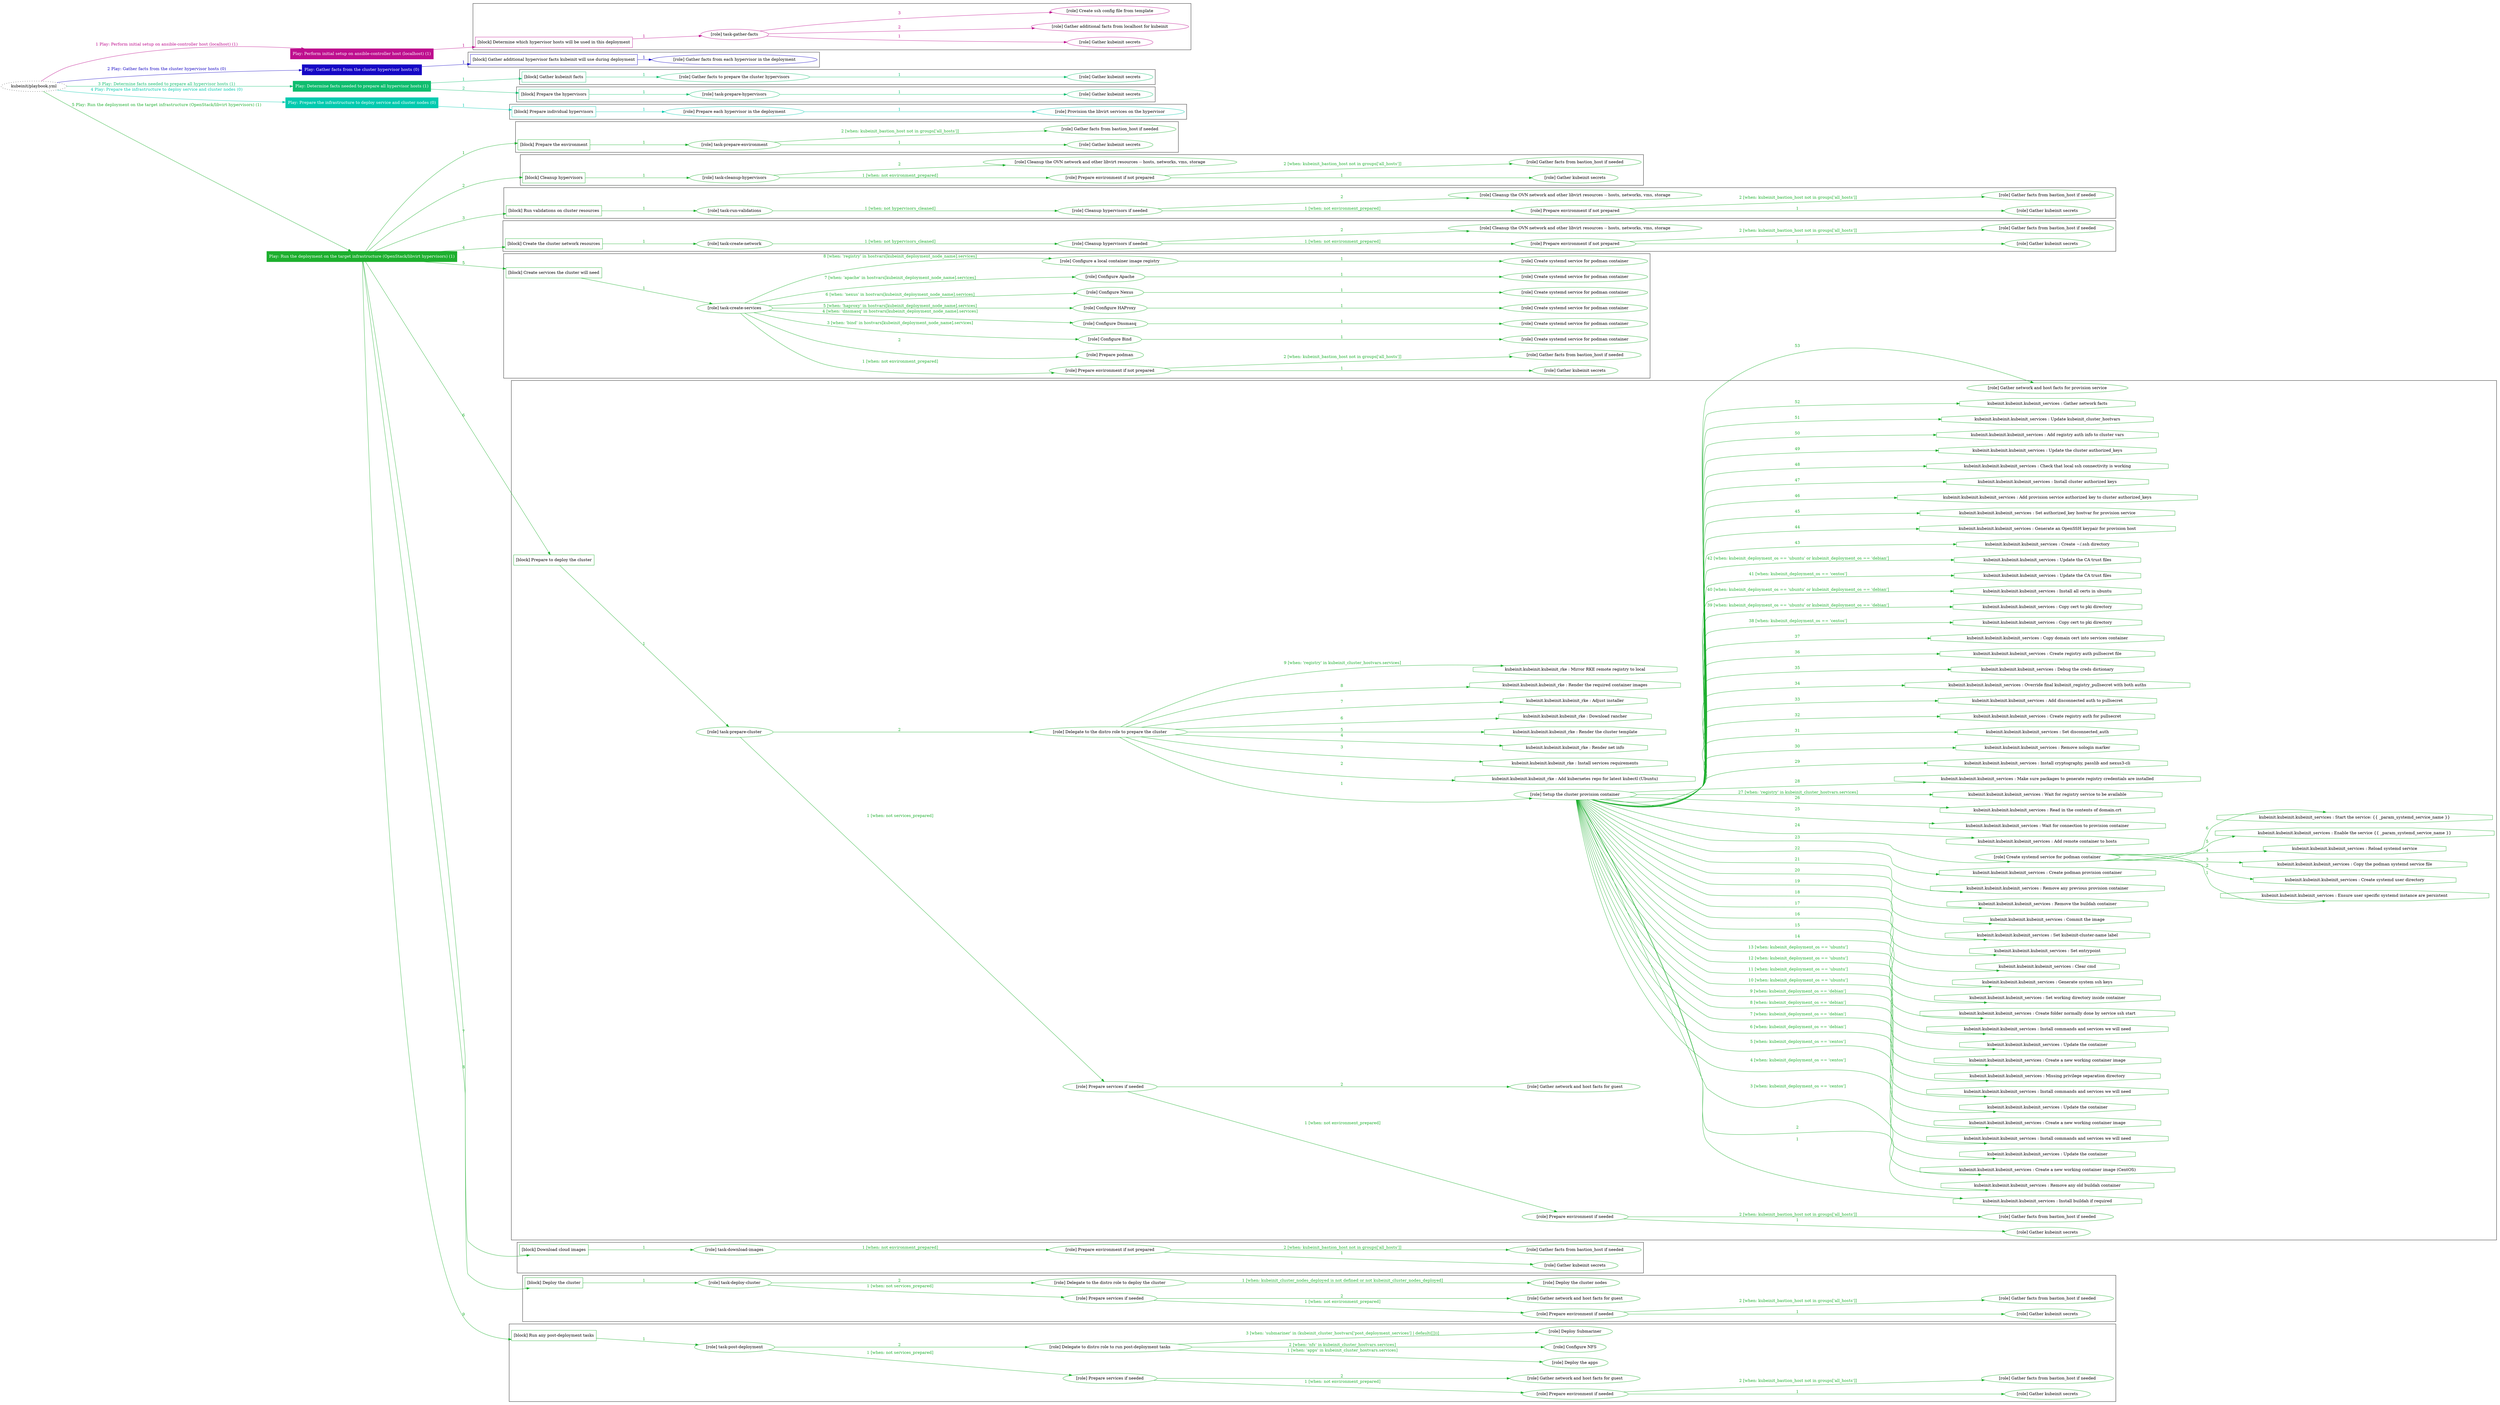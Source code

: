 digraph {
	graph [concentrate=true ordering=in rankdir=LR ratio=fill]
	edge [esep=5 sep=10]
	"kubeinit/playbook.yml" [URL="/home/runner/work/kubeinit/kubeinit/kubeinit/playbook.yml" id=playbook_2c3af2c2 style=dotted]
	"kubeinit/playbook.yml" -> play_893e0b4d [label="1 Play: Perform initial setup on ansible-controller host (localhost) (1)" color="#be0e8e" fontcolor="#be0e8e" id=edge_play_893e0b4d labeltooltip="1 Play: Perform initial setup on ansible-controller host (localhost) (1)" tooltip="1 Play: Perform initial setup on ansible-controller host (localhost) (1)"]
	subgraph "Play: Perform initial setup on ansible-controller host (localhost) (1)" {
		play_893e0b4d [label="Play: Perform initial setup on ansible-controller host (localhost) (1)" URL="/home/runner/work/kubeinit/kubeinit/kubeinit/playbook.yml" color="#be0e8e" fontcolor="#ffffff" id=play_893e0b4d shape=box style=filled tooltip=localhost]
		play_893e0b4d -> block_7d439322 [label=1 color="#be0e8e" fontcolor="#be0e8e" id=edge_block_7d439322 labeltooltip=1 tooltip=1]
		subgraph cluster_block_7d439322 {
			block_7d439322 [label="[block] Determine which hypervisor hosts will be used in this deployment" URL="/home/runner/work/kubeinit/kubeinit/kubeinit/playbook.yml" color="#be0e8e" id=block_7d439322 labeltooltip="Determine which hypervisor hosts will be used in this deployment" shape=box tooltip="Determine which hypervisor hosts will be used in this deployment"]
			block_7d439322 -> role_6552361a [label="1 " color="#be0e8e" fontcolor="#be0e8e" id=edge_role_6552361a labeltooltip="1 " tooltip="1 "]
			subgraph "task-gather-facts" {
				role_6552361a [label="[role] task-gather-facts" URL="/home/runner/work/kubeinit/kubeinit/kubeinit/playbook.yml" color="#be0e8e" id=role_6552361a tooltip="task-gather-facts"]
				role_6552361a -> role_4bac42d7 [label="1 " color="#be0e8e" fontcolor="#be0e8e" id=edge_role_4bac42d7 labeltooltip="1 " tooltip="1 "]
				subgraph "Gather kubeinit secrets" {
					role_4bac42d7 [label="[role] Gather kubeinit secrets" URL="/home/runner/.ansible/collections/ansible_collections/kubeinit/kubeinit/roles/kubeinit_prepare/tasks/build_hypervisors_group.yml" color="#be0e8e" id=role_4bac42d7 tooltip="Gather kubeinit secrets"]
				}
				role_6552361a -> role_42eb57d6 [label="2 " color="#be0e8e" fontcolor="#be0e8e" id=edge_role_42eb57d6 labeltooltip="2 " tooltip="2 "]
				subgraph "Gather additional facts from localhost for kubeinit" {
					role_42eb57d6 [label="[role] Gather additional facts from localhost for kubeinit" URL="/home/runner/.ansible/collections/ansible_collections/kubeinit/kubeinit/roles/kubeinit_prepare/tasks/build_hypervisors_group.yml" color="#be0e8e" id=role_42eb57d6 tooltip="Gather additional facts from localhost for kubeinit"]
				}
				role_6552361a -> role_faf05b5e [label="3 " color="#be0e8e" fontcolor="#be0e8e" id=edge_role_faf05b5e labeltooltip="3 " tooltip="3 "]
				subgraph "Create ssh config file from template" {
					role_faf05b5e [label="[role] Create ssh config file from template" URL="/home/runner/.ansible/collections/ansible_collections/kubeinit/kubeinit/roles/kubeinit_prepare/tasks/build_hypervisors_group.yml" color="#be0e8e" id=role_faf05b5e tooltip="Create ssh config file from template"]
				}
			}
		}
	}
	"kubeinit/playbook.yml" -> play_a221fc09 [label="2 Play: Gather facts from the cluster hypervisor hosts (0)" color="#1507c5" fontcolor="#1507c5" id=edge_play_a221fc09 labeltooltip="2 Play: Gather facts from the cluster hypervisor hosts (0)" tooltip="2 Play: Gather facts from the cluster hypervisor hosts (0)"]
	subgraph "Play: Gather facts from the cluster hypervisor hosts (0)" {
		play_a221fc09 [label="Play: Gather facts from the cluster hypervisor hosts (0)" URL="/home/runner/work/kubeinit/kubeinit/kubeinit/playbook.yml" color="#1507c5" fontcolor="#ffffff" id=play_a221fc09 shape=box style=filled tooltip="Play: Gather facts from the cluster hypervisor hosts (0)"]
		play_a221fc09 -> block_22b07a1f [label=1 color="#1507c5" fontcolor="#1507c5" id=edge_block_22b07a1f labeltooltip=1 tooltip=1]
		subgraph cluster_block_22b07a1f {
			block_22b07a1f [label="[block] Gather additional hypervisor facts kubeinit will use during deployment" URL="/home/runner/work/kubeinit/kubeinit/kubeinit/playbook.yml" color="#1507c5" id=block_22b07a1f labeltooltip="Gather additional hypervisor facts kubeinit will use during deployment" shape=box tooltip="Gather additional hypervisor facts kubeinit will use during deployment"]
			block_22b07a1f -> role_cdbfa866 [label="1 " color="#1507c5" fontcolor="#1507c5" id=edge_role_cdbfa866 labeltooltip="1 " tooltip="1 "]
			subgraph "Gather facts from each hypervisor in the deployment" {
				role_cdbfa866 [label="[role] Gather facts from each hypervisor in the deployment" URL="/home/runner/work/kubeinit/kubeinit/kubeinit/playbook.yml" color="#1507c5" id=role_cdbfa866 tooltip="Gather facts from each hypervisor in the deployment"]
			}
		}
	}
	"kubeinit/playbook.yml" -> play_bdc70387 [label="3 Play: Determine facts needed to prepare all hypervisor hosts (1)" color="#0fbd6e" fontcolor="#0fbd6e" id=edge_play_bdc70387 labeltooltip="3 Play: Determine facts needed to prepare all hypervisor hosts (1)" tooltip="3 Play: Determine facts needed to prepare all hypervisor hosts (1)"]
	subgraph "Play: Determine facts needed to prepare all hypervisor hosts (1)" {
		play_bdc70387 [label="Play: Determine facts needed to prepare all hypervisor hosts (1)" URL="/home/runner/work/kubeinit/kubeinit/kubeinit/playbook.yml" color="#0fbd6e" fontcolor="#ffffff" id=play_bdc70387 shape=box style=filled tooltip=localhost]
		play_bdc70387 -> block_068e7e01 [label=1 color="#0fbd6e" fontcolor="#0fbd6e" id=edge_block_068e7e01 labeltooltip=1 tooltip=1]
		subgraph cluster_block_068e7e01 {
			block_068e7e01 [label="[block] Gather kubeinit facts" URL="/home/runner/work/kubeinit/kubeinit/kubeinit/playbook.yml" color="#0fbd6e" id=block_068e7e01 labeltooltip="Gather kubeinit facts" shape=box tooltip="Gather kubeinit facts"]
			block_068e7e01 -> role_3ce0d29a [label="1 " color="#0fbd6e" fontcolor="#0fbd6e" id=edge_role_3ce0d29a labeltooltip="1 " tooltip="1 "]
			subgraph "Gather facts to prepare the cluster hypervisors" {
				role_3ce0d29a [label="[role] Gather facts to prepare the cluster hypervisors" URL="/home/runner/work/kubeinit/kubeinit/kubeinit/playbook.yml" color="#0fbd6e" id=role_3ce0d29a tooltip="Gather facts to prepare the cluster hypervisors"]
				role_3ce0d29a -> role_c4f38b51 [label="1 " color="#0fbd6e" fontcolor="#0fbd6e" id=edge_role_c4f38b51 labeltooltip="1 " tooltip="1 "]
				subgraph "Gather kubeinit secrets" {
					role_c4f38b51 [label="[role] Gather kubeinit secrets" URL="/home/runner/.ansible/collections/ansible_collections/kubeinit/kubeinit/roles/kubeinit_prepare/tasks/gather_kubeinit_facts.yml" color="#0fbd6e" id=role_c4f38b51 tooltip="Gather kubeinit secrets"]
				}
			}
		}
		play_bdc70387 -> block_b4d30af6 [label=2 color="#0fbd6e" fontcolor="#0fbd6e" id=edge_block_b4d30af6 labeltooltip=2 tooltip=2]
		subgraph cluster_block_b4d30af6 {
			block_b4d30af6 [label="[block] Prepare the hypervisors" URL="/home/runner/work/kubeinit/kubeinit/kubeinit/playbook.yml" color="#0fbd6e" id=block_b4d30af6 labeltooltip="Prepare the hypervisors" shape=box tooltip="Prepare the hypervisors"]
			block_b4d30af6 -> role_0a4f0803 [label="1 " color="#0fbd6e" fontcolor="#0fbd6e" id=edge_role_0a4f0803 labeltooltip="1 " tooltip="1 "]
			subgraph "task-prepare-hypervisors" {
				role_0a4f0803 [label="[role] task-prepare-hypervisors" URL="/home/runner/work/kubeinit/kubeinit/kubeinit/playbook.yml" color="#0fbd6e" id=role_0a4f0803 tooltip="task-prepare-hypervisors"]
				role_0a4f0803 -> role_910b46f9 [label="1 " color="#0fbd6e" fontcolor="#0fbd6e" id=edge_role_910b46f9 labeltooltip="1 " tooltip="1 "]
				subgraph "Gather kubeinit secrets" {
					role_910b46f9 [label="[role] Gather kubeinit secrets" URL="/home/runner/.ansible/collections/ansible_collections/kubeinit/kubeinit/roles/kubeinit_prepare/tasks/gather_kubeinit_facts.yml" color="#0fbd6e" id=role_910b46f9 tooltip="Gather kubeinit secrets"]
				}
			}
		}
	}
	"kubeinit/playbook.yml" -> play_8f966219 [label="4 Play: Prepare the infrastructure to deploy service and cluster nodes (0)" color="#02caaf" fontcolor="#02caaf" id=edge_play_8f966219 labeltooltip="4 Play: Prepare the infrastructure to deploy service and cluster nodes (0)" tooltip="4 Play: Prepare the infrastructure to deploy service and cluster nodes (0)"]
	subgraph "Play: Prepare the infrastructure to deploy service and cluster nodes (0)" {
		play_8f966219 [label="Play: Prepare the infrastructure to deploy service and cluster nodes (0)" URL="/home/runner/work/kubeinit/kubeinit/kubeinit/playbook.yml" color="#02caaf" fontcolor="#ffffff" id=play_8f966219 shape=box style=filled tooltip="Play: Prepare the infrastructure to deploy service and cluster nodes (0)"]
		play_8f966219 -> block_e9397a95 [label=1 color="#02caaf" fontcolor="#02caaf" id=edge_block_e9397a95 labeltooltip=1 tooltip=1]
		subgraph cluster_block_e9397a95 {
			block_e9397a95 [label="[block] Prepare individual hypervisors" URL="/home/runner/work/kubeinit/kubeinit/kubeinit/playbook.yml" color="#02caaf" id=block_e9397a95 labeltooltip="Prepare individual hypervisors" shape=box tooltip="Prepare individual hypervisors"]
			block_e9397a95 -> role_8d848c95 [label="1 " color="#02caaf" fontcolor="#02caaf" id=edge_role_8d848c95 labeltooltip="1 " tooltip="1 "]
			subgraph "Prepare each hypervisor in the deployment" {
				role_8d848c95 [label="[role] Prepare each hypervisor in the deployment" URL="/home/runner/work/kubeinit/kubeinit/kubeinit/playbook.yml" color="#02caaf" id=role_8d848c95 tooltip="Prepare each hypervisor in the deployment"]
				role_8d848c95 -> role_d64d361f [label="1 " color="#02caaf" fontcolor="#02caaf" id=edge_role_d64d361f labeltooltip="1 " tooltip="1 "]
				subgraph "Provision the libvirt services on the hypervisor" {
					role_d64d361f [label="[role] Provision the libvirt services on the hypervisor" URL="/home/runner/.ansible/collections/ansible_collections/kubeinit/kubeinit/roles/kubeinit_prepare/tasks/prepare_hypervisor.yml" color="#02caaf" id=role_d64d361f tooltip="Provision the libvirt services on the hypervisor"]
				}
			}
		}
	}
	"kubeinit/playbook.yml" -> play_946e0e9a [label="5 Play: Run the deployment on the target infrastructure (OpenStack/libvirt hypervisors) (1)" color="#1daf2e" fontcolor="#1daf2e" id=edge_play_946e0e9a labeltooltip="5 Play: Run the deployment on the target infrastructure (OpenStack/libvirt hypervisors) (1)" tooltip="5 Play: Run the deployment on the target infrastructure (OpenStack/libvirt hypervisors) (1)"]
	subgraph "Play: Run the deployment on the target infrastructure (OpenStack/libvirt hypervisors) (1)" {
		play_946e0e9a [label="Play: Run the deployment on the target infrastructure (OpenStack/libvirt hypervisors) (1)" URL="/home/runner/work/kubeinit/kubeinit/kubeinit/playbook.yml" color="#1daf2e" fontcolor="#ffffff" id=play_946e0e9a shape=box style=filled tooltip=localhost]
		play_946e0e9a -> block_f023e8b7 [label=1 color="#1daf2e" fontcolor="#1daf2e" id=edge_block_f023e8b7 labeltooltip=1 tooltip=1]
		subgraph cluster_block_f023e8b7 {
			block_f023e8b7 [label="[block] Prepare the environment" URL="/home/runner/work/kubeinit/kubeinit/kubeinit/playbook.yml" color="#1daf2e" id=block_f023e8b7 labeltooltip="Prepare the environment" shape=box tooltip="Prepare the environment"]
			block_f023e8b7 -> role_89d0fe89 [label="1 " color="#1daf2e" fontcolor="#1daf2e" id=edge_role_89d0fe89 labeltooltip="1 " tooltip="1 "]
			subgraph "task-prepare-environment" {
				role_89d0fe89 [label="[role] task-prepare-environment" URL="/home/runner/work/kubeinit/kubeinit/kubeinit/playbook.yml" color="#1daf2e" id=role_89d0fe89 tooltip="task-prepare-environment"]
				role_89d0fe89 -> role_d5f3d953 [label="1 " color="#1daf2e" fontcolor="#1daf2e" id=edge_role_d5f3d953 labeltooltip="1 " tooltip="1 "]
				subgraph "Gather kubeinit secrets" {
					role_d5f3d953 [label="[role] Gather kubeinit secrets" URL="/home/runner/.ansible/collections/ansible_collections/kubeinit/kubeinit/roles/kubeinit_prepare/tasks/gather_kubeinit_facts.yml" color="#1daf2e" id=role_d5f3d953 tooltip="Gather kubeinit secrets"]
				}
				role_89d0fe89 -> role_d88656f0 [label="2 [when: kubeinit_bastion_host not in groups['all_hosts']]" color="#1daf2e" fontcolor="#1daf2e" id=edge_role_d88656f0 labeltooltip="2 [when: kubeinit_bastion_host not in groups['all_hosts']]" tooltip="2 [when: kubeinit_bastion_host not in groups['all_hosts']]"]
				subgraph "Gather facts from bastion_host if needed" {
					role_d88656f0 [label="[role] Gather facts from bastion_host if needed" URL="/home/runner/.ansible/collections/ansible_collections/kubeinit/kubeinit/roles/kubeinit_prepare/tasks/main.yml" color="#1daf2e" id=role_d88656f0 tooltip="Gather facts from bastion_host if needed"]
				}
			}
		}
		play_946e0e9a -> block_ede05985 [label=2 color="#1daf2e" fontcolor="#1daf2e" id=edge_block_ede05985 labeltooltip=2 tooltip=2]
		subgraph cluster_block_ede05985 {
			block_ede05985 [label="[block] Cleanup hypervisors" URL="/home/runner/work/kubeinit/kubeinit/kubeinit/playbook.yml" color="#1daf2e" id=block_ede05985 labeltooltip="Cleanup hypervisors" shape=box tooltip="Cleanup hypervisors"]
			block_ede05985 -> role_728642d6 [label="1 " color="#1daf2e" fontcolor="#1daf2e" id=edge_role_728642d6 labeltooltip="1 " tooltip="1 "]
			subgraph "task-cleanup-hypervisors" {
				role_728642d6 [label="[role] task-cleanup-hypervisors" URL="/home/runner/work/kubeinit/kubeinit/kubeinit/playbook.yml" color="#1daf2e" id=role_728642d6 tooltip="task-cleanup-hypervisors"]
				role_728642d6 -> role_b29c4690 [label="1 [when: not environment_prepared]" color="#1daf2e" fontcolor="#1daf2e" id=edge_role_b29c4690 labeltooltip="1 [when: not environment_prepared]" tooltip="1 [when: not environment_prepared]"]
				subgraph "Prepare environment if not prepared" {
					role_b29c4690 [label="[role] Prepare environment if not prepared" URL="/home/runner/.ansible/collections/ansible_collections/kubeinit/kubeinit/roles/kubeinit_libvirt/tasks/cleanup_hypervisors.yml" color="#1daf2e" id=role_b29c4690 tooltip="Prepare environment if not prepared"]
					role_b29c4690 -> role_9745cc0d [label="1 " color="#1daf2e" fontcolor="#1daf2e" id=edge_role_9745cc0d labeltooltip="1 " tooltip="1 "]
					subgraph "Gather kubeinit secrets" {
						role_9745cc0d [label="[role] Gather kubeinit secrets" URL="/home/runner/.ansible/collections/ansible_collections/kubeinit/kubeinit/roles/kubeinit_prepare/tasks/gather_kubeinit_facts.yml" color="#1daf2e" id=role_9745cc0d tooltip="Gather kubeinit secrets"]
					}
					role_b29c4690 -> role_75477d37 [label="2 [when: kubeinit_bastion_host not in groups['all_hosts']]" color="#1daf2e" fontcolor="#1daf2e" id=edge_role_75477d37 labeltooltip="2 [when: kubeinit_bastion_host not in groups['all_hosts']]" tooltip="2 [when: kubeinit_bastion_host not in groups['all_hosts']]"]
					subgraph "Gather facts from bastion_host if needed" {
						role_75477d37 [label="[role] Gather facts from bastion_host if needed" URL="/home/runner/.ansible/collections/ansible_collections/kubeinit/kubeinit/roles/kubeinit_prepare/tasks/main.yml" color="#1daf2e" id=role_75477d37 tooltip="Gather facts from bastion_host if needed"]
					}
				}
				role_728642d6 -> role_169b9f83 [label="2 " color="#1daf2e" fontcolor="#1daf2e" id=edge_role_169b9f83 labeltooltip="2 " tooltip="2 "]
				subgraph "Cleanup the OVN network and other libvirt resources -- hosts, networks, vms, storage" {
					role_169b9f83 [label="[role] Cleanup the OVN network and other libvirt resources -- hosts, networks, vms, storage" URL="/home/runner/.ansible/collections/ansible_collections/kubeinit/kubeinit/roles/kubeinit_libvirt/tasks/cleanup_hypervisors.yml" color="#1daf2e" id=role_169b9f83 tooltip="Cleanup the OVN network and other libvirt resources -- hosts, networks, vms, storage"]
				}
			}
		}
		play_946e0e9a -> block_f920c2e1 [label=3 color="#1daf2e" fontcolor="#1daf2e" id=edge_block_f920c2e1 labeltooltip=3 tooltip=3]
		subgraph cluster_block_f920c2e1 {
			block_f920c2e1 [label="[block] Run validations on cluster resources" URL="/home/runner/work/kubeinit/kubeinit/kubeinit/playbook.yml" color="#1daf2e" id=block_f920c2e1 labeltooltip="Run validations on cluster resources" shape=box tooltip="Run validations on cluster resources"]
			block_f920c2e1 -> role_08844077 [label="1 " color="#1daf2e" fontcolor="#1daf2e" id=edge_role_08844077 labeltooltip="1 " tooltip="1 "]
			subgraph "task-run-validations" {
				role_08844077 [label="[role] task-run-validations" URL="/home/runner/work/kubeinit/kubeinit/kubeinit/playbook.yml" color="#1daf2e" id=role_08844077 tooltip="task-run-validations"]
				role_08844077 -> role_c2d8ea6d [label="1 [when: not hypervisors_cleaned]" color="#1daf2e" fontcolor="#1daf2e" id=edge_role_c2d8ea6d labeltooltip="1 [when: not hypervisors_cleaned]" tooltip="1 [when: not hypervisors_cleaned]"]
				subgraph "Cleanup hypervisors if needed" {
					role_c2d8ea6d [label="[role] Cleanup hypervisors if needed" URL="/home/runner/.ansible/collections/ansible_collections/kubeinit/kubeinit/roles/kubeinit_validations/tasks/main.yml" color="#1daf2e" id=role_c2d8ea6d tooltip="Cleanup hypervisors if needed"]
					role_c2d8ea6d -> role_9c3e2f79 [label="1 [when: not environment_prepared]" color="#1daf2e" fontcolor="#1daf2e" id=edge_role_9c3e2f79 labeltooltip="1 [when: not environment_prepared]" tooltip="1 [when: not environment_prepared]"]
					subgraph "Prepare environment if not prepared" {
						role_9c3e2f79 [label="[role] Prepare environment if not prepared" URL="/home/runner/.ansible/collections/ansible_collections/kubeinit/kubeinit/roles/kubeinit_libvirt/tasks/cleanup_hypervisors.yml" color="#1daf2e" id=role_9c3e2f79 tooltip="Prepare environment if not prepared"]
						role_9c3e2f79 -> role_6394f41e [label="1 " color="#1daf2e" fontcolor="#1daf2e" id=edge_role_6394f41e labeltooltip="1 " tooltip="1 "]
						subgraph "Gather kubeinit secrets" {
							role_6394f41e [label="[role] Gather kubeinit secrets" URL="/home/runner/.ansible/collections/ansible_collections/kubeinit/kubeinit/roles/kubeinit_prepare/tasks/gather_kubeinit_facts.yml" color="#1daf2e" id=role_6394f41e tooltip="Gather kubeinit secrets"]
						}
						role_9c3e2f79 -> role_6bcec2f6 [label="2 [when: kubeinit_bastion_host not in groups['all_hosts']]" color="#1daf2e" fontcolor="#1daf2e" id=edge_role_6bcec2f6 labeltooltip="2 [when: kubeinit_bastion_host not in groups['all_hosts']]" tooltip="2 [when: kubeinit_bastion_host not in groups['all_hosts']]"]
						subgraph "Gather facts from bastion_host if needed" {
							role_6bcec2f6 [label="[role] Gather facts from bastion_host if needed" URL="/home/runner/.ansible/collections/ansible_collections/kubeinit/kubeinit/roles/kubeinit_prepare/tasks/main.yml" color="#1daf2e" id=role_6bcec2f6 tooltip="Gather facts from bastion_host if needed"]
						}
					}
					role_c2d8ea6d -> role_86c5c26f [label="2 " color="#1daf2e" fontcolor="#1daf2e" id=edge_role_86c5c26f labeltooltip="2 " tooltip="2 "]
					subgraph "Cleanup the OVN network and other libvirt resources -- hosts, networks, vms, storage" {
						role_86c5c26f [label="[role] Cleanup the OVN network and other libvirt resources -- hosts, networks, vms, storage" URL="/home/runner/.ansible/collections/ansible_collections/kubeinit/kubeinit/roles/kubeinit_libvirt/tasks/cleanup_hypervisors.yml" color="#1daf2e" id=role_86c5c26f tooltip="Cleanup the OVN network and other libvirt resources -- hosts, networks, vms, storage"]
					}
				}
			}
		}
		play_946e0e9a -> block_63871715 [label=4 color="#1daf2e" fontcolor="#1daf2e" id=edge_block_63871715 labeltooltip=4 tooltip=4]
		subgraph cluster_block_63871715 {
			block_63871715 [label="[block] Create the cluster network resources" URL="/home/runner/work/kubeinit/kubeinit/kubeinit/playbook.yml" color="#1daf2e" id=block_63871715 labeltooltip="Create the cluster network resources" shape=box tooltip="Create the cluster network resources"]
			block_63871715 -> role_6f7dc92e [label="1 " color="#1daf2e" fontcolor="#1daf2e" id=edge_role_6f7dc92e labeltooltip="1 " tooltip="1 "]
			subgraph "task-create-network" {
				role_6f7dc92e [label="[role] task-create-network" URL="/home/runner/work/kubeinit/kubeinit/kubeinit/playbook.yml" color="#1daf2e" id=role_6f7dc92e tooltip="task-create-network"]
				role_6f7dc92e -> role_1620205e [label="1 [when: not hypervisors_cleaned]" color="#1daf2e" fontcolor="#1daf2e" id=edge_role_1620205e labeltooltip="1 [when: not hypervisors_cleaned]" tooltip="1 [when: not hypervisors_cleaned]"]
				subgraph "Cleanup hypervisors if needed" {
					role_1620205e [label="[role] Cleanup hypervisors if needed" URL="/home/runner/.ansible/collections/ansible_collections/kubeinit/kubeinit/roles/kubeinit_libvirt/tasks/create_network.yml" color="#1daf2e" id=role_1620205e tooltip="Cleanup hypervisors if needed"]
					role_1620205e -> role_35da9adc [label="1 [when: not environment_prepared]" color="#1daf2e" fontcolor="#1daf2e" id=edge_role_35da9adc labeltooltip="1 [when: not environment_prepared]" tooltip="1 [when: not environment_prepared]"]
					subgraph "Prepare environment if not prepared" {
						role_35da9adc [label="[role] Prepare environment if not prepared" URL="/home/runner/.ansible/collections/ansible_collections/kubeinit/kubeinit/roles/kubeinit_libvirt/tasks/cleanup_hypervisors.yml" color="#1daf2e" id=role_35da9adc tooltip="Prepare environment if not prepared"]
						role_35da9adc -> role_3d6eade5 [label="1 " color="#1daf2e" fontcolor="#1daf2e" id=edge_role_3d6eade5 labeltooltip="1 " tooltip="1 "]
						subgraph "Gather kubeinit secrets" {
							role_3d6eade5 [label="[role] Gather kubeinit secrets" URL="/home/runner/.ansible/collections/ansible_collections/kubeinit/kubeinit/roles/kubeinit_prepare/tasks/gather_kubeinit_facts.yml" color="#1daf2e" id=role_3d6eade5 tooltip="Gather kubeinit secrets"]
						}
						role_35da9adc -> role_5a4e23d2 [label="2 [when: kubeinit_bastion_host not in groups['all_hosts']]" color="#1daf2e" fontcolor="#1daf2e" id=edge_role_5a4e23d2 labeltooltip="2 [when: kubeinit_bastion_host not in groups['all_hosts']]" tooltip="2 [when: kubeinit_bastion_host not in groups['all_hosts']]"]
						subgraph "Gather facts from bastion_host if needed" {
							role_5a4e23d2 [label="[role] Gather facts from bastion_host if needed" URL="/home/runner/.ansible/collections/ansible_collections/kubeinit/kubeinit/roles/kubeinit_prepare/tasks/main.yml" color="#1daf2e" id=role_5a4e23d2 tooltip="Gather facts from bastion_host if needed"]
						}
					}
					role_1620205e -> role_93e01127 [label="2 " color="#1daf2e" fontcolor="#1daf2e" id=edge_role_93e01127 labeltooltip="2 " tooltip="2 "]
					subgraph "Cleanup the OVN network and other libvirt resources -- hosts, networks, vms, storage" {
						role_93e01127 [label="[role] Cleanup the OVN network and other libvirt resources -- hosts, networks, vms, storage" URL="/home/runner/.ansible/collections/ansible_collections/kubeinit/kubeinit/roles/kubeinit_libvirt/tasks/cleanup_hypervisors.yml" color="#1daf2e" id=role_93e01127 tooltip="Cleanup the OVN network and other libvirt resources -- hosts, networks, vms, storage"]
					}
				}
			}
		}
		play_946e0e9a -> block_bc2066d6 [label=5 color="#1daf2e" fontcolor="#1daf2e" id=edge_block_bc2066d6 labeltooltip=5 tooltip=5]
		subgraph cluster_block_bc2066d6 {
			block_bc2066d6 [label="[block] Create services the cluster will need" URL="/home/runner/work/kubeinit/kubeinit/kubeinit/playbook.yml" color="#1daf2e" id=block_bc2066d6 labeltooltip="Create services the cluster will need" shape=box tooltip="Create services the cluster will need"]
			block_bc2066d6 -> role_e3ef3293 [label="1 " color="#1daf2e" fontcolor="#1daf2e" id=edge_role_e3ef3293 labeltooltip="1 " tooltip="1 "]
			subgraph "task-create-services" {
				role_e3ef3293 [label="[role] task-create-services" URL="/home/runner/work/kubeinit/kubeinit/kubeinit/playbook.yml" color="#1daf2e" id=role_e3ef3293 tooltip="task-create-services"]
				role_e3ef3293 -> role_ed9616e4 [label="1 [when: not environment_prepared]" color="#1daf2e" fontcolor="#1daf2e" id=edge_role_ed9616e4 labeltooltip="1 [when: not environment_prepared]" tooltip="1 [when: not environment_prepared]"]
				subgraph "Prepare environment if not prepared" {
					role_ed9616e4 [label="[role] Prepare environment if not prepared" URL="/home/runner/.ansible/collections/ansible_collections/kubeinit/kubeinit/roles/kubeinit_services/tasks/main.yml" color="#1daf2e" id=role_ed9616e4 tooltip="Prepare environment if not prepared"]
					role_ed9616e4 -> role_3f1d2b98 [label="1 " color="#1daf2e" fontcolor="#1daf2e" id=edge_role_3f1d2b98 labeltooltip="1 " tooltip="1 "]
					subgraph "Gather kubeinit secrets" {
						role_3f1d2b98 [label="[role] Gather kubeinit secrets" URL="/home/runner/.ansible/collections/ansible_collections/kubeinit/kubeinit/roles/kubeinit_prepare/tasks/gather_kubeinit_facts.yml" color="#1daf2e" id=role_3f1d2b98 tooltip="Gather kubeinit secrets"]
					}
					role_ed9616e4 -> role_518c8889 [label="2 [when: kubeinit_bastion_host not in groups['all_hosts']]" color="#1daf2e" fontcolor="#1daf2e" id=edge_role_518c8889 labeltooltip="2 [when: kubeinit_bastion_host not in groups['all_hosts']]" tooltip="2 [when: kubeinit_bastion_host not in groups['all_hosts']]"]
					subgraph "Gather facts from bastion_host if needed" {
						role_518c8889 [label="[role] Gather facts from bastion_host if needed" URL="/home/runner/.ansible/collections/ansible_collections/kubeinit/kubeinit/roles/kubeinit_prepare/tasks/main.yml" color="#1daf2e" id=role_518c8889 tooltip="Gather facts from bastion_host if needed"]
					}
				}
				role_e3ef3293 -> role_a681a1bd [label="2 " color="#1daf2e" fontcolor="#1daf2e" id=edge_role_a681a1bd labeltooltip="2 " tooltip="2 "]
				subgraph "Prepare podman" {
					role_a681a1bd [label="[role] Prepare podman" URL="/home/runner/.ansible/collections/ansible_collections/kubeinit/kubeinit/roles/kubeinit_services/tasks/00_create_service_pod.yml" color="#1daf2e" id=role_a681a1bd tooltip="Prepare podman"]
				}
				role_e3ef3293 -> role_617a1930 [label="3 [when: 'bind' in hostvars[kubeinit_deployment_node_name].services]" color="#1daf2e" fontcolor="#1daf2e" id=edge_role_617a1930 labeltooltip="3 [when: 'bind' in hostvars[kubeinit_deployment_node_name].services]" tooltip="3 [when: 'bind' in hostvars[kubeinit_deployment_node_name].services]"]
				subgraph "Configure Bind" {
					role_617a1930 [label="[role] Configure Bind" URL="/home/runner/.ansible/collections/ansible_collections/kubeinit/kubeinit/roles/kubeinit_services/tasks/start_services_containers.yml" color="#1daf2e" id=role_617a1930 tooltip="Configure Bind"]
					role_617a1930 -> role_d500dbfd [label="1 " color="#1daf2e" fontcolor="#1daf2e" id=edge_role_d500dbfd labeltooltip="1 " tooltip="1 "]
					subgraph "Create systemd service for podman container" {
						role_d500dbfd [label="[role] Create systemd service for podman container" URL="/home/runner/.ansible/collections/ansible_collections/kubeinit/kubeinit/roles/kubeinit_bind/tasks/main.yml" color="#1daf2e" id=role_d500dbfd tooltip="Create systemd service for podman container"]
					}
				}
				role_e3ef3293 -> role_38c8bca2 [label="4 [when: 'dnsmasq' in hostvars[kubeinit_deployment_node_name].services]" color="#1daf2e" fontcolor="#1daf2e" id=edge_role_38c8bca2 labeltooltip="4 [when: 'dnsmasq' in hostvars[kubeinit_deployment_node_name].services]" tooltip="4 [when: 'dnsmasq' in hostvars[kubeinit_deployment_node_name].services]"]
				subgraph "Configure Dnsmasq" {
					role_38c8bca2 [label="[role] Configure Dnsmasq" URL="/home/runner/.ansible/collections/ansible_collections/kubeinit/kubeinit/roles/kubeinit_services/tasks/start_services_containers.yml" color="#1daf2e" id=role_38c8bca2 tooltip="Configure Dnsmasq"]
					role_38c8bca2 -> role_2bb74a98 [label="1 " color="#1daf2e" fontcolor="#1daf2e" id=edge_role_2bb74a98 labeltooltip="1 " tooltip="1 "]
					subgraph "Create systemd service for podman container" {
						role_2bb74a98 [label="[role] Create systemd service for podman container" URL="/home/runner/.ansible/collections/ansible_collections/kubeinit/kubeinit/roles/kubeinit_dnsmasq/tasks/main.yml" color="#1daf2e" id=role_2bb74a98 tooltip="Create systemd service for podman container"]
					}
				}
				role_e3ef3293 -> role_3cbd2d09 [label="5 [when: 'haproxy' in hostvars[kubeinit_deployment_node_name].services]" color="#1daf2e" fontcolor="#1daf2e" id=edge_role_3cbd2d09 labeltooltip="5 [when: 'haproxy' in hostvars[kubeinit_deployment_node_name].services]" tooltip="5 [when: 'haproxy' in hostvars[kubeinit_deployment_node_name].services]"]
				subgraph "Configure HAProxy" {
					role_3cbd2d09 [label="[role] Configure HAProxy" URL="/home/runner/.ansible/collections/ansible_collections/kubeinit/kubeinit/roles/kubeinit_services/tasks/start_services_containers.yml" color="#1daf2e" id=role_3cbd2d09 tooltip="Configure HAProxy"]
					role_3cbd2d09 -> role_81579d2a [label="1 " color="#1daf2e" fontcolor="#1daf2e" id=edge_role_81579d2a labeltooltip="1 " tooltip="1 "]
					subgraph "Create systemd service for podman container" {
						role_81579d2a [label="[role] Create systemd service for podman container" URL="/home/runner/.ansible/collections/ansible_collections/kubeinit/kubeinit/roles/kubeinit_haproxy/tasks/main.yml" color="#1daf2e" id=role_81579d2a tooltip="Create systemd service for podman container"]
					}
				}
				role_e3ef3293 -> role_c582684d [label="6 [when: 'nexus' in hostvars[kubeinit_deployment_node_name].services]" color="#1daf2e" fontcolor="#1daf2e" id=edge_role_c582684d labeltooltip="6 [when: 'nexus' in hostvars[kubeinit_deployment_node_name].services]" tooltip="6 [when: 'nexus' in hostvars[kubeinit_deployment_node_name].services]"]
				subgraph "Configure Nexus" {
					role_c582684d [label="[role] Configure Nexus" URL="/home/runner/.ansible/collections/ansible_collections/kubeinit/kubeinit/roles/kubeinit_services/tasks/start_services_containers.yml" color="#1daf2e" id=role_c582684d tooltip="Configure Nexus"]
					role_c582684d -> role_b50da69b [label="1 " color="#1daf2e" fontcolor="#1daf2e" id=edge_role_b50da69b labeltooltip="1 " tooltip="1 "]
					subgraph "Create systemd service for podman container" {
						role_b50da69b [label="[role] Create systemd service for podman container" URL="/home/runner/.ansible/collections/ansible_collections/kubeinit/kubeinit/roles/kubeinit_nexus/tasks/main.yml" color="#1daf2e" id=role_b50da69b tooltip="Create systemd service for podman container"]
					}
				}
				role_e3ef3293 -> role_8f7ad298 [label="7 [when: 'apache' in hostvars[kubeinit_deployment_node_name].services]" color="#1daf2e" fontcolor="#1daf2e" id=edge_role_8f7ad298 labeltooltip="7 [when: 'apache' in hostvars[kubeinit_deployment_node_name].services]" tooltip="7 [when: 'apache' in hostvars[kubeinit_deployment_node_name].services]"]
				subgraph "Configure Apache" {
					role_8f7ad298 [label="[role] Configure Apache" URL="/home/runner/.ansible/collections/ansible_collections/kubeinit/kubeinit/roles/kubeinit_services/tasks/start_services_containers.yml" color="#1daf2e" id=role_8f7ad298 tooltip="Configure Apache"]
					role_8f7ad298 -> role_a9bf8f55 [label="1 " color="#1daf2e" fontcolor="#1daf2e" id=edge_role_a9bf8f55 labeltooltip="1 " tooltip="1 "]
					subgraph "Create systemd service for podman container" {
						role_a9bf8f55 [label="[role] Create systemd service for podman container" URL="/home/runner/.ansible/collections/ansible_collections/kubeinit/kubeinit/roles/kubeinit_apache/tasks/main.yml" color="#1daf2e" id=role_a9bf8f55 tooltip="Create systemd service for podman container"]
					}
				}
				role_e3ef3293 -> role_df1815cb [label="8 [when: 'registry' in hostvars[kubeinit_deployment_node_name].services]" color="#1daf2e" fontcolor="#1daf2e" id=edge_role_df1815cb labeltooltip="8 [when: 'registry' in hostvars[kubeinit_deployment_node_name].services]" tooltip="8 [when: 'registry' in hostvars[kubeinit_deployment_node_name].services]"]
				subgraph "Configure a local container image registry" {
					role_df1815cb [label="[role] Configure a local container image registry" URL="/home/runner/.ansible/collections/ansible_collections/kubeinit/kubeinit/roles/kubeinit_services/tasks/start_services_containers.yml" color="#1daf2e" id=role_df1815cb tooltip="Configure a local container image registry"]
					role_df1815cb -> role_98036d01 [label="1 " color="#1daf2e" fontcolor="#1daf2e" id=edge_role_98036d01 labeltooltip="1 " tooltip="1 "]
					subgraph "Create systemd service for podman container" {
						role_98036d01 [label="[role] Create systemd service for podman container" URL="/home/runner/.ansible/collections/ansible_collections/kubeinit/kubeinit/roles/kubeinit_registry/tasks/main.yml" color="#1daf2e" id=role_98036d01 tooltip="Create systemd service for podman container"]
					}
				}
			}
		}
		play_946e0e9a -> block_b5ca42d1 [label=6 color="#1daf2e" fontcolor="#1daf2e" id=edge_block_b5ca42d1 labeltooltip=6 tooltip=6]
		subgraph cluster_block_b5ca42d1 {
			block_b5ca42d1 [label="[block] Prepare to deploy the cluster" URL="/home/runner/work/kubeinit/kubeinit/kubeinit/playbook.yml" color="#1daf2e" id=block_b5ca42d1 labeltooltip="Prepare to deploy the cluster" shape=box tooltip="Prepare to deploy the cluster"]
			block_b5ca42d1 -> role_fe441f31 [label="1 " color="#1daf2e" fontcolor="#1daf2e" id=edge_role_fe441f31 labeltooltip="1 " tooltip="1 "]
			subgraph "task-prepare-cluster" {
				role_fe441f31 [label="[role] task-prepare-cluster" URL="/home/runner/work/kubeinit/kubeinit/kubeinit/playbook.yml" color="#1daf2e" id=role_fe441f31 tooltip="task-prepare-cluster"]
				role_fe441f31 -> role_585d1d88 [label="1 [when: not services_prepared]" color="#1daf2e" fontcolor="#1daf2e" id=edge_role_585d1d88 labeltooltip="1 [when: not services_prepared]" tooltip="1 [when: not services_prepared]"]
				subgraph "Prepare services if needed" {
					role_585d1d88 [label="[role] Prepare services if needed" URL="/home/runner/.ansible/collections/ansible_collections/kubeinit/kubeinit/roles/kubeinit_prepare/tasks/prepare_cluster.yml" color="#1daf2e" id=role_585d1d88 tooltip="Prepare services if needed"]
					role_585d1d88 -> role_780ae23a [label="1 [when: not environment_prepared]" color="#1daf2e" fontcolor="#1daf2e" id=edge_role_780ae23a labeltooltip="1 [when: not environment_prepared]" tooltip="1 [when: not environment_prepared]"]
					subgraph "Prepare environment if needed" {
						role_780ae23a [label="[role] Prepare environment if needed" URL="/home/runner/.ansible/collections/ansible_collections/kubeinit/kubeinit/roles/kubeinit_services/tasks/prepare_services.yml" color="#1daf2e" id=role_780ae23a tooltip="Prepare environment if needed"]
						role_780ae23a -> role_3b3b8319 [label="1 " color="#1daf2e" fontcolor="#1daf2e" id=edge_role_3b3b8319 labeltooltip="1 " tooltip="1 "]
						subgraph "Gather kubeinit secrets" {
							role_3b3b8319 [label="[role] Gather kubeinit secrets" URL="/home/runner/.ansible/collections/ansible_collections/kubeinit/kubeinit/roles/kubeinit_prepare/tasks/gather_kubeinit_facts.yml" color="#1daf2e" id=role_3b3b8319 tooltip="Gather kubeinit secrets"]
						}
						role_780ae23a -> role_2885f02d [label="2 [when: kubeinit_bastion_host not in groups['all_hosts']]" color="#1daf2e" fontcolor="#1daf2e" id=edge_role_2885f02d labeltooltip="2 [when: kubeinit_bastion_host not in groups['all_hosts']]" tooltip="2 [when: kubeinit_bastion_host not in groups['all_hosts']]"]
						subgraph "Gather facts from bastion_host if needed" {
							role_2885f02d [label="[role] Gather facts from bastion_host if needed" URL="/home/runner/.ansible/collections/ansible_collections/kubeinit/kubeinit/roles/kubeinit_prepare/tasks/main.yml" color="#1daf2e" id=role_2885f02d tooltip="Gather facts from bastion_host if needed"]
						}
					}
					role_585d1d88 -> role_3bf71596 [label="2 " color="#1daf2e" fontcolor="#1daf2e" id=edge_role_3bf71596 labeltooltip="2 " tooltip="2 "]
					subgraph "Gather network and host facts for guest" {
						role_3bf71596 [label="[role] Gather network and host facts for guest" URL="/home/runner/.ansible/collections/ansible_collections/kubeinit/kubeinit/roles/kubeinit_services/tasks/prepare_services.yml" color="#1daf2e" id=role_3bf71596 tooltip="Gather network and host facts for guest"]
					}
				}
				role_fe441f31 -> role_eba07cf4 [label="2 " color="#1daf2e" fontcolor="#1daf2e" id=edge_role_eba07cf4 labeltooltip="2 " tooltip="2 "]
				subgraph "Delegate to the distro role to prepare the cluster" {
					role_eba07cf4 [label="[role] Delegate to the distro role to prepare the cluster" URL="/home/runner/.ansible/collections/ansible_collections/kubeinit/kubeinit/roles/kubeinit_prepare/tasks/prepare_cluster.yml" color="#1daf2e" id=role_eba07cf4 tooltip="Delegate to the distro role to prepare the cluster"]
					role_eba07cf4 -> role_fea22456 [label="1 " color="#1daf2e" fontcolor="#1daf2e" id=edge_role_fea22456 labeltooltip="1 " tooltip="1 "]
					subgraph "Setup the cluster provision container" {
						role_fea22456 [label="[role] Setup the cluster provision container" URL="/home/runner/.ansible/collections/ansible_collections/kubeinit/kubeinit/roles/kubeinit_rke/tasks/prepare_cluster.yml" color="#1daf2e" id=role_fea22456 tooltip="Setup the cluster provision container"]
						task_b00dcc15 [label="kubeinit.kubeinit.kubeinit_services : Install buildah if required" URL="/home/runner/.ansible/collections/ansible_collections/kubeinit/kubeinit/roles/kubeinit_services/tasks/create_provision_container.yml" color="#1daf2e" id=task_b00dcc15 shape=octagon tooltip="kubeinit.kubeinit.kubeinit_services : Install buildah if required"]
						role_fea22456 -> task_b00dcc15 [label="1 " color="#1daf2e" fontcolor="#1daf2e" id=edge_task_b00dcc15 labeltooltip="1 " tooltip="1 "]
						task_c2590f89 [label="kubeinit.kubeinit.kubeinit_services : Remove any old buildah container" URL="/home/runner/.ansible/collections/ansible_collections/kubeinit/kubeinit/roles/kubeinit_services/tasks/create_provision_container.yml" color="#1daf2e" id=task_c2590f89 shape=octagon tooltip="kubeinit.kubeinit.kubeinit_services : Remove any old buildah container"]
						role_fea22456 -> task_c2590f89 [label="2 " color="#1daf2e" fontcolor="#1daf2e" id=edge_task_c2590f89 labeltooltip="2 " tooltip="2 "]
						task_72a787a6 [label="kubeinit.kubeinit.kubeinit_services : Create a new working container image (CentOS)" URL="/home/runner/.ansible/collections/ansible_collections/kubeinit/kubeinit/roles/kubeinit_services/tasks/create_provision_container.yml" color="#1daf2e" id=task_72a787a6 shape=octagon tooltip="kubeinit.kubeinit.kubeinit_services : Create a new working container image (CentOS)"]
						role_fea22456 -> task_72a787a6 [label="3 [when: kubeinit_deployment_os == 'centos']" color="#1daf2e" fontcolor="#1daf2e" id=edge_task_72a787a6 labeltooltip="3 [when: kubeinit_deployment_os == 'centos']" tooltip="3 [when: kubeinit_deployment_os == 'centos']"]
						task_d2a2889e [label="kubeinit.kubeinit.kubeinit_services : Update the container" URL="/home/runner/.ansible/collections/ansible_collections/kubeinit/kubeinit/roles/kubeinit_services/tasks/create_provision_container.yml" color="#1daf2e" id=task_d2a2889e shape=octagon tooltip="kubeinit.kubeinit.kubeinit_services : Update the container"]
						role_fea22456 -> task_d2a2889e [label="4 [when: kubeinit_deployment_os == 'centos']" color="#1daf2e" fontcolor="#1daf2e" id=edge_task_d2a2889e labeltooltip="4 [when: kubeinit_deployment_os == 'centos']" tooltip="4 [when: kubeinit_deployment_os == 'centos']"]
						task_61a5fa8a [label="kubeinit.kubeinit.kubeinit_services : Install commands and services we will need" URL="/home/runner/.ansible/collections/ansible_collections/kubeinit/kubeinit/roles/kubeinit_services/tasks/create_provision_container.yml" color="#1daf2e" id=task_61a5fa8a shape=octagon tooltip="kubeinit.kubeinit.kubeinit_services : Install commands and services we will need"]
						role_fea22456 -> task_61a5fa8a [label="5 [when: kubeinit_deployment_os == 'centos']" color="#1daf2e" fontcolor="#1daf2e" id=edge_task_61a5fa8a labeltooltip="5 [when: kubeinit_deployment_os == 'centos']" tooltip="5 [when: kubeinit_deployment_os == 'centos']"]
						task_f68fccc5 [label="kubeinit.kubeinit.kubeinit_services : Create a new working container image" URL="/home/runner/.ansible/collections/ansible_collections/kubeinit/kubeinit/roles/kubeinit_services/tasks/create_provision_container.yml" color="#1daf2e" id=task_f68fccc5 shape=octagon tooltip="kubeinit.kubeinit.kubeinit_services : Create a new working container image"]
						role_fea22456 -> task_f68fccc5 [label="6 [when: kubeinit_deployment_os == 'debian']" color="#1daf2e" fontcolor="#1daf2e" id=edge_task_f68fccc5 labeltooltip="6 [when: kubeinit_deployment_os == 'debian']" tooltip="6 [when: kubeinit_deployment_os == 'debian']"]
						task_ce7d45b0 [label="kubeinit.kubeinit.kubeinit_services : Update the container" URL="/home/runner/.ansible/collections/ansible_collections/kubeinit/kubeinit/roles/kubeinit_services/tasks/create_provision_container.yml" color="#1daf2e" id=task_ce7d45b0 shape=octagon tooltip="kubeinit.kubeinit.kubeinit_services : Update the container"]
						role_fea22456 -> task_ce7d45b0 [label="7 [when: kubeinit_deployment_os == 'debian']" color="#1daf2e" fontcolor="#1daf2e" id=edge_task_ce7d45b0 labeltooltip="7 [when: kubeinit_deployment_os == 'debian']" tooltip="7 [when: kubeinit_deployment_os == 'debian']"]
						task_3bef43fe [label="kubeinit.kubeinit.kubeinit_services : Install commands and services we will need" URL="/home/runner/.ansible/collections/ansible_collections/kubeinit/kubeinit/roles/kubeinit_services/tasks/create_provision_container.yml" color="#1daf2e" id=task_3bef43fe shape=octagon tooltip="kubeinit.kubeinit.kubeinit_services : Install commands and services we will need"]
						role_fea22456 -> task_3bef43fe [label="8 [when: kubeinit_deployment_os == 'debian']" color="#1daf2e" fontcolor="#1daf2e" id=edge_task_3bef43fe labeltooltip="8 [when: kubeinit_deployment_os == 'debian']" tooltip="8 [when: kubeinit_deployment_os == 'debian']"]
						task_10e3ee27 [label="kubeinit.kubeinit.kubeinit_services : Missing privilege separation directory" URL="/home/runner/.ansible/collections/ansible_collections/kubeinit/kubeinit/roles/kubeinit_services/tasks/create_provision_container.yml" color="#1daf2e" id=task_10e3ee27 shape=octagon tooltip="kubeinit.kubeinit.kubeinit_services : Missing privilege separation directory"]
						role_fea22456 -> task_10e3ee27 [label="9 [when: kubeinit_deployment_os == 'debian']" color="#1daf2e" fontcolor="#1daf2e" id=edge_task_10e3ee27 labeltooltip="9 [when: kubeinit_deployment_os == 'debian']" tooltip="9 [when: kubeinit_deployment_os == 'debian']"]
						task_8b7f62b5 [label="kubeinit.kubeinit.kubeinit_services : Create a new working container image" URL="/home/runner/.ansible/collections/ansible_collections/kubeinit/kubeinit/roles/kubeinit_services/tasks/create_provision_container.yml" color="#1daf2e" id=task_8b7f62b5 shape=octagon tooltip="kubeinit.kubeinit.kubeinit_services : Create a new working container image"]
						role_fea22456 -> task_8b7f62b5 [label="10 [when: kubeinit_deployment_os == 'ubuntu']" color="#1daf2e" fontcolor="#1daf2e" id=edge_task_8b7f62b5 labeltooltip="10 [when: kubeinit_deployment_os == 'ubuntu']" tooltip="10 [when: kubeinit_deployment_os == 'ubuntu']"]
						task_36d0bc76 [label="kubeinit.kubeinit.kubeinit_services : Update the container" URL="/home/runner/.ansible/collections/ansible_collections/kubeinit/kubeinit/roles/kubeinit_services/tasks/create_provision_container.yml" color="#1daf2e" id=task_36d0bc76 shape=octagon tooltip="kubeinit.kubeinit.kubeinit_services : Update the container"]
						role_fea22456 -> task_36d0bc76 [label="11 [when: kubeinit_deployment_os == 'ubuntu']" color="#1daf2e" fontcolor="#1daf2e" id=edge_task_36d0bc76 labeltooltip="11 [when: kubeinit_deployment_os == 'ubuntu']" tooltip="11 [when: kubeinit_deployment_os == 'ubuntu']"]
						task_c37184fc [label="kubeinit.kubeinit.kubeinit_services : Install commands and services we will need" URL="/home/runner/.ansible/collections/ansible_collections/kubeinit/kubeinit/roles/kubeinit_services/tasks/create_provision_container.yml" color="#1daf2e" id=task_c37184fc shape=octagon tooltip="kubeinit.kubeinit.kubeinit_services : Install commands and services we will need"]
						role_fea22456 -> task_c37184fc [label="12 [when: kubeinit_deployment_os == 'ubuntu']" color="#1daf2e" fontcolor="#1daf2e" id=edge_task_c37184fc labeltooltip="12 [when: kubeinit_deployment_os == 'ubuntu']" tooltip="12 [when: kubeinit_deployment_os == 'ubuntu']"]
						task_3a6e721e [label="kubeinit.kubeinit.kubeinit_services : Create folder normally done by service ssh start" URL="/home/runner/.ansible/collections/ansible_collections/kubeinit/kubeinit/roles/kubeinit_services/tasks/create_provision_container.yml" color="#1daf2e" id=task_3a6e721e shape=octagon tooltip="kubeinit.kubeinit.kubeinit_services : Create folder normally done by service ssh start"]
						role_fea22456 -> task_3a6e721e [label="13 [when: kubeinit_deployment_os == 'ubuntu']" color="#1daf2e" fontcolor="#1daf2e" id=edge_task_3a6e721e labeltooltip="13 [when: kubeinit_deployment_os == 'ubuntu']" tooltip="13 [when: kubeinit_deployment_os == 'ubuntu']"]
						task_da6de348 [label="kubeinit.kubeinit.kubeinit_services : Set working directory inside container" URL="/home/runner/.ansible/collections/ansible_collections/kubeinit/kubeinit/roles/kubeinit_services/tasks/create_provision_container.yml" color="#1daf2e" id=task_da6de348 shape=octagon tooltip="kubeinit.kubeinit.kubeinit_services : Set working directory inside container"]
						role_fea22456 -> task_da6de348 [label="14 " color="#1daf2e" fontcolor="#1daf2e" id=edge_task_da6de348 labeltooltip="14 " tooltip="14 "]
						task_b524378d [label="kubeinit.kubeinit.kubeinit_services : Generate system ssh keys" URL="/home/runner/.ansible/collections/ansible_collections/kubeinit/kubeinit/roles/kubeinit_services/tasks/create_provision_container.yml" color="#1daf2e" id=task_b524378d shape=octagon tooltip="kubeinit.kubeinit.kubeinit_services : Generate system ssh keys"]
						role_fea22456 -> task_b524378d [label="15 " color="#1daf2e" fontcolor="#1daf2e" id=edge_task_b524378d labeltooltip="15 " tooltip="15 "]
						task_9e6d3c1d [label="kubeinit.kubeinit.kubeinit_services : Clear cmd" URL="/home/runner/.ansible/collections/ansible_collections/kubeinit/kubeinit/roles/kubeinit_services/tasks/create_provision_container.yml" color="#1daf2e" id=task_9e6d3c1d shape=octagon tooltip="kubeinit.kubeinit.kubeinit_services : Clear cmd"]
						role_fea22456 -> task_9e6d3c1d [label="16 " color="#1daf2e" fontcolor="#1daf2e" id=edge_task_9e6d3c1d labeltooltip="16 " tooltip="16 "]
						task_b6bbdc8e [label="kubeinit.kubeinit.kubeinit_services : Set entrypoint" URL="/home/runner/.ansible/collections/ansible_collections/kubeinit/kubeinit/roles/kubeinit_services/tasks/create_provision_container.yml" color="#1daf2e" id=task_b6bbdc8e shape=octagon tooltip="kubeinit.kubeinit.kubeinit_services : Set entrypoint"]
						role_fea22456 -> task_b6bbdc8e [label="17 " color="#1daf2e" fontcolor="#1daf2e" id=edge_task_b6bbdc8e labeltooltip="17 " tooltip="17 "]
						task_5f6303c7 [label="kubeinit.kubeinit.kubeinit_services : Set kubeinit-cluster-name label" URL="/home/runner/.ansible/collections/ansible_collections/kubeinit/kubeinit/roles/kubeinit_services/tasks/create_provision_container.yml" color="#1daf2e" id=task_5f6303c7 shape=octagon tooltip="kubeinit.kubeinit.kubeinit_services : Set kubeinit-cluster-name label"]
						role_fea22456 -> task_5f6303c7 [label="18 " color="#1daf2e" fontcolor="#1daf2e" id=edge_task_5f6303c7 labeltooltip="18 " tooltip="18 "]
						task_784a031f [label="kubeinit.kubeinit.kubeinit_services : Commit the image" URL="/home/runner/.ansible/collections/ansible_collections/kubeinit/kubeinit/roles/kubeinit_services/tasks/create_provision_container.yml" color="#1daf2e" id=task_784a031f shape=octagon tooltip="kubeinit.kubeinit.kubeinit_services : Commit the image"]
						role_fea22456 -> task_784a031f [label="19 " color="#1daf2e" fontcolor="#1daf2e" id=edge_task_784a031f labeltooltip="19 " tooltip="19 "]
						task_7e250405 [label="kubeinit.kubeinit.kubeinit_services : Remove the buildah container" URL="/home/runner/.ansible/collections/ansible_collections/kubeinit/kubeinit/roles/kubeinit_services/tasks/create_provision_container.yml" color="#1daf2e" id=task_7e250405 shape=octagon tooltip="kubeinit.kubeinit.kubeinit_services : Remove the buildah container"]
						role_fea22456 -> task_7e250405 [label="20 " color="#1daf2e" fontcolor="#1daf2e" id=edge_task_7e250405 labeltooltip="20 " tooltip="20 "]
						task_be08b0c8 [label="kubeinit.kubeinit.kubeinit_services : Remove any previous provision container" URL="/home/runner/.ansible/collections/ansible_collections/kubeinit/kubeinit/roles/kubeinit_services/tasks/create_provision_container.yml" color="#1daf2e" id=task_be08b0c8 shape=octagon tooltip="kubeinit.kubeinit.kubeinit_services : Remove any previous provision container"]
						role_fea22456 -> task_be08b0c8 [label="21 " color="#1daf2e" fontcolor="#1daf2e" id=edge_task_be08b0c8 labeltooltip="21 " tooltip="21 "]
						task_b322367b [label="kubeinit.kubeinit.kubeinit_services : Create podman provision container" URL="/home/runner/.ansible/collections/ansible_collections/kubeinit/kubeinit/roles/kubeinit_services/tasks/create_provision_container.yml" color="#1daf2e" id=task_b322367b shape=octagon tooltip="kubeinit.kubeinit.kubeinit_services : Create podman provision container"]
						role_fea22456 -> task_b322367b [label="22 " color="#1daf2e" fontcolor="#1daf2e" id=edge_task_b322367b labeltooltip="22 " tooltip="22 "]
						role_fea22456 -> role_fc5ca938 [label="23 " color="#1daf2e" fontcolor="#1daf2e" id=edge_role_fc5ca938 labeltooltip="23 " tooltip="23 "]
						subgraph "Create systemd service for podman container" {
							role_fc5ca938 [label="[role] Create systemd service for podman container" URL="/home/runner/.ansible/collections/ansible_collections/kubeinit/kubeinit/roles/kubeinit_services/tasks/create_provision_container.yml" color="#1daf2e" id=role_fc5ca938 tooltip="Create systemd service for podman container"]
							task_7d69385d [label="kubeinit.kubeinit.kubeinit_services : Ensure user specific systemd instance are persistent" URL="/home/runner/.ansible/collections/ansible_collections/kubeinit/kubeinit/roles/kubeinit_services/tasks/create_managed_service.yml" color="#1daf2e" id=task_7d69385d shape=octagon tooltip="kubeinit.kubeinit.kubeinit_services : Ensure user specific systemd instance are persistent"]
							role_fc5ca938 -> task_7d69385d [label="1 " color="#1daf2e" fontcolor="#1daf2e" id=edge_task_7d69385d labeltooltip="1 " tooltip="1 "]
							task_3f1d03d9 [label="kubeinit.kubeinit.kubeinit_services : Create systemd user directory" URL="/home/runner/.ansible/collections/ansible_collections/kubeinit/kubeinit/roles/kubeinit_services/tasks/create_managed_service.yml" color="#1daf2e" id=task_3f1d03d9 shape=octagon tooltip="kubeinit.kubeinit.kubeinit_services : Create systemd user directory"]
							role_fc5ca938 -> task_3f1d03d9 [label="2 " color="#1daf2e" fontcolor="#1daf2e" id=edge_task_3f1d03d9 labeltooltip="2 " tooltip="2 "]
							task_c05ca7a4 [label="kubeinit.kubeinit.kubeinit_services : Copy the podman systemd service file" URL="/home/runner/.ansible/collections/ansible_collections/kubeinit/kubeinit/roles/kubeinit_services/tasks/create_managed_service.yml" color="#1daf2e" id=task_c05ca7a4 shape=octagon tooltip="kubeinit.kubeinit.kubeinit_services : Copy the podman systemd service file"]
							role_fc5ca938 -> task_c05ca7a4 [label="3 " color="#1daf2e" fontcolor="#1daf2e" id=edge_task_c05ca7a4 labeltooltip="3 " tooltip="3 "]
							task_f1805abc [label="kubeinit.kubeinit.kubeinit_services : Reload systemd service" URL="/home/runner/.ansible/collections/ansible_collections/kubeinit/kubeinit/roles/kubeinit_services/tasks/create_managed_service.yml" color="#1daf2e" id=task_f1805abc shape=octagon tooltip="kubeinit.kubeinit.kubeinit_services : Reload systemd service"]
							role_fc5ca938 -> task_f1805abc [label="4 " color="#1daf2e" fontcolor="#1daf2e" id=edge_task_f1805abc labeltooltip="4 " tooltip="4 "]
							task_a7764917 [label="kubeinit.kubeinit.kubeinit_services : Enable the service {{ _param_systemd_service_name }}" URL="/home/runner/.ansible/collections/ansible_collections/kubeinit/kubeinit/roles/kubeinit_services/tasks/create_managed_service.yml" color="#1daf2e" id=task_a7764917 shape=octagon tooltip="kubeinit.kubeinit.kubeinit_services : Enable the service {{ _param_systemd_service_name }}"]
							role_fc5ca938 -> task_a7764917 [label="5 " color="#1daf2e" fontcolor="#1daf2e" id=edge_task_a7764917 labeltooltip="5 " tooltip="5 "]
							task_9e7cc236 [label="kubeinit.kubeinit.kubeinit_services : Start the service: {{ _param_systemd_service_name }}" URL="/home/runner/.ansible/collections/ansible_collections/kubeinit/kubeinit/roles/kubeinit_services/tasks/create_managed_service.yml" color="#1daf2e" id=task_9e7cc236 shape=octagon tooltip="kubeinit.kubeinit.kubeinit_services : Start the service: {{ _param_systemd_service_name }}"]
							role_fc5ca938 -> task_9e7cc236 [label="6 " color="#1daf2e" fontcolor="#1daf2e" id=edge_task_9e7cc236 labeltooltip="6 " tooltip="6 "]
						}
						task_0a6791dd [label="kubeinit.kubeinit.kubeinit_services : Add remote container to hosts" URL="/home/runner/.ansible/collections/ansible_collections/kubeinit/kubeinit/roles/kubeinit_services/tasks/create_provision_container.yml" color="#1daf2e" id=task_0a6791dd shape=octagon tooltip="kubeinit.kubeinit.kubeinit_services : Add remote container to hosts"]
						role_fea22456 -> task_0a6791dd [label="24 " color="#1daf2e" fontcolor="#1daf2e" id=edge_task_0a6791dd labeltooltip="24 " tooltip="24 "]
						task_ec2e7538 [label="kubeinit.kubeinit.kubeinit_services : Wait for connection to provision container" URL="/home/runner/.ansible/collections/ansible_collections/kubeinit/kubeinit/roles/kubeinit_services/tasks/create_provision_container.yml" color="#1daf2e" id=task_ec2e7538 shape=octagon tooltip="kubeinit.kubeinit.kubeinit_services : Wait for connection to provision container"]
						role_fea22456 -> task_ec2e7538 [label="25 " color="#1daf2e" fontcolor="#1daf2e" id=edge_task_ec2e7538 labeltooltip="25 " tooltip="25 "]
						task_0a9d242d [label="kubeinit.kubeinit.kubeinit_services : Read in the contents of domain.crt" URL="/home/runner/.ansible/collections/ansible_collections/kubeinit/kubeinit/roles/kubeinit_services/tasks/create_provision_container.yml" color="#1daf2e" id=task_0a9d242d shape=octagon tooltip="kubeinit.kubeinit.kubeinit_services : Read in the contents of domain.crt"]
						role_fea22456 -> task_0a9d242d [label="26 " color="#1daf2e" fontcolor="#1daf2e" id=edge_task_0a9d242d labeltooltip="26 " tooltip="26 "]
						task_c0cfb5b6 [label="kubeinit.kubeinit.kubeinit_services : Wait for registry service to be available" URL="/home/runner/.ansible/collections/ansible_collections/kubeinit/kubeinit/roles/kubeinit_services/tasks/create_provision_container.yml" color="#1daf2e" id=task_c0cfb5b6 shape=octagon tooltip="kubeinit.kubeinit.kubeinit_services : Wait for registry service to be available"]
						role_fea22456 -> task_c0cfb5b6 [label="27 [when: 'registry' in kubeinit_cluster_hostvars.services]" color="#1daf2e" fontcolor="#1daf2e" id=edge_task_c0cfb5b6 labeltooltip="27 [when: 'registry' in kubeinit_cluster_hostvars.services]" tooltip="27 [when: 'registry' in kubeinit_cluster_hostvars.services]"]
						task_914b6952 [label="kubeinit.kubeinit.kubeinit_services : Make sure packages to generate registry credentials are installed" URL="/home/runner/.ansible/collections/ansible_collections/kubeinit/kubeinit/roles/kubeinit_services/tasks/create_provision_container.yml" color="#1daf2e" id=task_914b6952 shape=octagon tooltip="kubeinit.kubeinit.kubeinit_services : Make sure packages to generate registry credentials are installed"]
						role_fea22456 -> task_914b6952 [label="28 " color="#1daf2e" fontcolor="#1daf2e" id=edge_task_914b6952 labeltooltip="28 " tooltip="28 "]
						task_4ebdd47a [label="kubeinit.kubeinit.kubeinit_services : Install cryptography, passlib and nexus3-cli" URL="/home/runner/.ansible/collections/ansible_collections/kubeinit/kubeinit/roles/kubeinit_services/tasks/create_provision_container.yml" color="#1daf2e" id=task_4ebdd47a shape=octagon tooltip="kubeinit.kubeinit.kubeinit_services : Install cryptography, passlib and nexus3-cli"]
						role_fea22456 -> task_4ebdd47a [label="29 " color="#1daf2e" fontcolor="#1daf2e" id=edge_task_4ebdd47a labeltooltip="29 " tooltip="29 "]
						task_801e8a2f [label="kubeinit.kubeinit.kubeinit_services : Remove nologin marker" URL="/home/runner/.ansible/collections/ansible_collections/kubeinit/kubeinit/roles/kubeinit_services/tasks/create_provision_container.yml" color="#1daf2e" id=task_801e8a2f shape=octagon tooltip="kubeinit.kubeinit.kubeinit_services : Remove nologin marker"]
						role_fea22456 -> task_801e8a2f [label="30 " color="#1daf2e" fontcolor="#1daf2e" id=edge_task_801e8a2f labeltooltip="30 " tooltip="30 "]
						task_79e9315e [label="kubeinit.kubeinit.kubeinit_services : Set disconnected_auth" URL="/home/runner/.ansible/collections/ansible_collections/kubeinit/kubeinit/roles/kubeinit_services/tasks/create_provision_container.yml" color="#1daf2e" id=task_79e9315e shape=octagon tooltip="kubeinit.kubeinit.kubeinit_services : Set disconnected_auth"]
						role_fea22456 -> task_79e9315e [label="31 " color="#1daf2e" fontcolor="#1daf2e" id=edge_task_79e9315e labeltooltip="31 " tooltip="31 "]
						task_67378505 [label="kubeinit.kubeinit.kubeinit_services : Create registry auth for pullsecret" URL="/home/runner/.ansible/collections/ansible_collections/kubeinit/kubeinit/roles/kubeinit_services/tasks/create_provision_container.yml" color="#1daf2e" id=task_67378505 shape=octagon tooltip="kubeinit.kubeinit.kubeinit_services : Create registry auth for pullsecret"]
						role_fea22456 -> task_67378505 [label="32 " color="#1daf2e" fontcolor="#1daf2e" id=edge_task_67378505 labeltooltip="32 " tooltip="32 "]
						task_611c2375 [label="kubeinit.kubeinit.kubeinit_services : Add disconnected auth to pullsecret" URL="/home/runner/.ansible/collections/ansible_collections/kubeinit/kubeinit/roles/kubeinit_services/tasks/create_provision_container.yml" color="#1daf2e" id=task_611c2375 shape=octagon tooltip="kubeinit.kubeinit.kubeinit_services : Add disconnected auth to pullsecret"]
						role_fea22456 -> task_611c2375 [label="33 " color="#1daf2e" fontcolor="#1daf2e" id=edge_task_611c2375 labeltooltip="33 " tooltip="33 "]
						task_c6073a97 [label="kubeinit.kubeinit.kubeinit_services : Override final kubeinit_registry_pullsecret with both auths" URL="/home/runner/.ansible/collections/ansible_collections/kubeinit/kubeinit/roles/kubeinit_services/tasks/create_provision_container.yml" color="#1daf2e" id=task_c6073a97 shape=octagon tooltip="kubeinit.kubeinit.kubeinit_services : Override final kubeinit_registry_pullsecret with both auths"]
						role_fea22456 -> task_c6073a97 [label="34 " color="#1daf2e" fontcolor="#1daf2e" id=edge_task_c6073a97 labeltooltip="34 " tooltip="34 "]
						task_f95df30b [label="kubeinit.kubeinit.kubeinit_services : Debug the creds dictionary" URL="/home/runner/.ansible/collections/ansible_collections/kubeinit/kubeinit/roles/kubeinit_services/tasks/create_provision_container.yml" color="#1daf2e" id=task_f95df30b shape=octagon tooltip="kubeinit.kubeinit.kubeinit_services : Debug the creds dictionary"]
						role_fea22456 -> task_f95df30b [label="35 " color="#1daf2e" fontcolor="#1daf2e" id=edge_task_f95df30b labeltooltip="35 " tooltip="35 "]
						task_c7473a55 [label="kubeinit.kubeinit.kubeinit_services : Create registry auth pullsecret file" URL="/home/runner/.ansible/collections/ansible_collections/kubeinit/kubeinit/roles/kubeinit_services/tasks/create_provision_container.yml" color="#1daf2e" id=task_c7473a55 shape=octagon tooltip="kubeinit.kubeinit.kubeinit_services : Create registry auth pullsecret file"]
						role_fea22456 -> task_c7473a55 [label="36 " color="#1daf2e" fontcolor="#1daf2e" id=edge_task_c7473a55 labeltooltip="36 " tooltip="36 "]
						task_c7593fe6 [label="kubeinit.kubeinit.kubeinit_services : Copy domain cert into services container" URL="/home/runner/.ansible/collections/ansible_collections/kubeinit/kubeinit/roles/kubeinit_services/tasks/create_provision_container.yml" color="#1daf2e" id=task_c7593fe6 shape=octagon tooltip="kubeinit.kubeinit.kubeinit_services : Copy domain cert into services container"]
						role_fea22456 -> task_c7593fe6 [label="37 " color="#1daf2e" fontcolor="#1daf2e" id=edge_task_c7593fe6 labeltooltip="37 " tooltip="37 "]
						task_d959f9a1 [label="kubeinit.kubeinit.kubeinit_services : Copy cert to pki directory" URL="/home/runner/.ansible/collections/ansible_collections/kubeinit/kubeinit/roles/kubeinit_services/tasks/create_provision_container.yml" color="#1daf2e" id=task_d959f9a1 shape=octagon tooltip="kubeinit.kubeinit.kubeinit_services : Copy cert to pki directory"]
						role_fea22456 -> task_d959f9a1 [label="38 [when: kubeinit_deployment_os == 'centos']" color="#1daf2e" fontcolor="#1daf2e" id=edge_task_d959f9a1 labeltooltip="38 [when: kubeinit_deployment_os == 'centos']" tooltip="38 [when: kubeinit_deployment_os == 'centos']"]
						task_0955db63 [label="kubeinit.kubeinit.kubeinit_services : Copy cert to pki directory" URL="/home/runner/.ansible/collections/ansible_collections/kubeinit/kubeinit/roles/kubeinit_services/tasks/create_provision_container.yml" color="#1daf2e" id=task_0955db63 shape=octagon tooltip="kubeinit.kubeinit.kubeinit_services : Copy cert to pki directory"]
						role_fea22456 -> task_0955db63 [label="39 [when: kubeinit_deployment_os == 'ubuntu' or kubeinit_deployment_os == 'debian']" color="#1daf2e" fontcolor="#1daf2e" id=edge_task_0955db63 labeltooltip="39 [when: kubeinit_deployment_os == 'ubuntu' or kubeinit_deployment_os == 'debian']" tooltip="39 [when: kubeinit_deployment_os == 'ubuntu' or kubeinit_deployment_os == 'debian']"]
						task_a3840fa3 [label="kubeinit.kubeinit.kubeinit_services : Install all certs in ubuntu" URL="/home/runner/.ansible/collections/ansible_collections/kubeinit/kubeinit/roles/kubeinit_services/tasks/create_provision_container.yml" color="#1daf2e" id=task_a3840fa3 shape=octagon tooltip="kubeinit.kubeinit.kubeinit_services : Install all certs in ubuntu"]
						role_fea22456 -> task_a3840fa3 [label="40 [when: kubeinit_deployment_os == 'ubuntu' or kubeinit_deployment_os == 'debian']" color="#1daf2e" fontcolor="#1daf2e" id=edge_task_a3840fa3 labeltooltip="40 [when: kubeinit_deployment_os == 'ubuntu' or kubeinit_deployment_os == 'debian']" tooltip="40 [when: kubeinit_deployment_os == 'ubuntu' or kubeinit_deployment_os == 'debian']"]
						task_f1eb7f1d [label="kubeinit.kubeinit.kubeinit_services : Update the CA trust files" URL="/home/runner/.ansible/collections/ansible_collections/kubeinit/kubeinit/roles/kubeinit_services/tasks/create_provision_container.yml" color="#1daf2e" id=task_f1eb7f1d shape=octagon tooltip="kubeinit.kubeinit.kubeinit_services : Update the CA trust files"]
						role_fea22456 -> task_f1eb7f1d [label="41 [when: kubeinit_deployment_os == 'centos']" color="#1daf2e" fontcolor="#1daf2e" id=edge_task_f1eb7f1d labeltooltip="41 [when: kubeinit_deployment_os == 'centos']" tooltip="41 [when: kubeinit_deployment_os == 'centos']"]
						task_9915d6f2 [label="kubeinit.kubeinit.kubeinit_services : Update the CA trust files" URL="/home/runner/.ansible/collections/ansible_collections/kubeinit/kubeinit/roles/kubeinit_services/tasks/create_provision_container.yml" color="#1daf2e" id=task_9915d6f2 shape=octagon tooltip="kubeinit.kubeinit.kubeinit_services : Update the CA trust files"]
						role_fea22456 -> task_9915d6f2 [label="42 [when: kubeinit_deployment_os == 'ubuntu' or kubeinit_deployment_os == 'debian']" color="#1daf2e" fontcolor="#1daf2e" id=edge_task_9915d6f2 labeltooltip="42 [when: kubeinit_deployment_os == 'ubuntu' or kubeinit_deployment_os == 'debian']" tooltip="42 [when: kubeinit_deployment_os == 'ubuntu' or kubeinit_deployment_os == 'debian']"]
						task_91522650 [label="kubeinit.kubeinit.kubeinit_services : Create ~/.ssh directory" URL="/home/runner/.ansible/collections/ansible_collections/kubeinit/kubeinit/roles/kubeinit_services/tasks/create_provision_container.yml" color="#1daf2e" id=task_91522650 shape=octagon tooltip="kubeinit.kubeinit.kubeinit_services : Create ~/.ssh directory"]
						role_fea22456 -> task_91522650 [label="43 " color="#1daf2e" fontcolor="#1daf2e" id=edge_task_91522650 labeltooltip="43 " tooltip="43 "]
						task_429c85cd [label="kubeinit.kubeinit.kubeinit_services : Generate an OpenSSH keypair for provision host" URL="/home/runner/.ansible/collections/ansible_collections/kubeinit/kubeinit/roles/kubeinit_services/tasks/create_provision_container.yml" color="#1daf2e" id=task_429c85cd shape=octagon tooltip="kubeinit.kubeinit.kubeinit_services : Generate an OpenSSH keypair for provision host"]
						role_fea22456 -> task_429c85cd [label="44 " color="#1daf2e" fontcolor="#1daf2e" id=edge_task_429c85cd labeltooltip="44 " tooltip="44 "]
						task_37c47984 [label="kubeinit.kubeinit.kubeinit_services : Set authorized_key hostvar for provision service" URL="/home/runner/.ansible/collections/ansible_collections/kubeinit/kubeinit/roles/kubeinit_services/tasks/create_provision_container.yml" color="#1daf2e" id=task_37c47984 shape=octagon tooltip="kubeinit.kubeinit.kubeinit_services : Set authorized_key hostvar for provision service"]
						role_fea22456 -> task_37c47984 [label="45 " color="#1daf2e" fontcolor="#1daf2e" id=edge_task_37c47984 labeltooltip="45 " tooltip="45 "]
						task_97b218f9 [label="kubeinit.kubeinit.kubeinit_services : Add provision service authorized key to cluster authorized_keys" URL="/home/runner/.ansible/collections/ansible_collections/kubeinit/kubeinit/roles/kubeinit_services/tasks/create_provision_container.yml" color="#1daf2e" id=task_97b218f9 shape=octagon tooltip="kubeinit.kubeinit.kubeinit_services : Add provision service authorized key to cluster authorized_keys"]
						role_fea22456 -> task_97b218f9 [label="46 " color="#1daf2e" fontcolor="#1daf2e" id=edge_task_97b218f9 labeltooltip="46 " tooltip="46 "]
						task_cedb82cf [label="kubeinit.kubeinit.kubeinit_services : Install cluster authorized keys" URL="/home/runner/.ansible/collections/ansible_collections/kubeinit/kubeinit/roles/kubeinit_services/tasks/create_provision_container.yml" color="#1daf2e" id=task_cedb82cf shape=octagon tooltip="kubeinit.kubeinit.kubeinit_services : Install cluster authorized keys"]
						role_fea22456 -> task_cedb82cf [label="47 " color="#1daf2e" fontcolor="#1daf2e" id=edge_task_cedb82cf labeltooltip="47 " tooltip="47 "]
						task_bbf2bbd6 [label="kubeinit.kubeinit.kubeinit_services : Check that local ssh connectivity is working" URL="/home/runner/.ansible/collections/ansible_collections/kubeinit/kubeinit/roles/kubeinit_services/tasks/create_provision_container.yml" color="#1daf2e" id=task_bbf2bbd6 shape=octagon tooltip="kubeinit.kubeinit.kubeinit_services : Check that local ssh connectivity is working"]
						role_fea22456 -> task_bbf2bbd6 [label="48 " color="#1daf2e" fontcolor="#1daf2e" id=edge_task_bbf2bbd6 labeltooltip="48 " tooltip="48 "]
						task_a179419c [label="kubeinit.kubeinit.kubeinit_services : Update the cluster authorized_keys" URL="/home/runner/.ansible/collections/ansible_collections/kubeinit/kubeinit/roles/kubeinit_services/tasks/create_provision_container.yml" color="#1daf2e" id=task_a179419c shape=octagon tooltip="kubeinit.kubeinit.kubeinit_services : Update the cluster authorized_keys"]
						role_fea22456 -> task_a179419c [label="49 " color="#1daf2e" fontcolor="#1daf2e" id=edge_task_a179419c labeltooltip="49 " tooltip="49 "]
						task_459c1a34 [label="kubeinit.kubeinit.kubeinit_services : Add registry auth info to cluster vars" URL="/home/runner/.ansible/collections/ansible_collections/kubeinit/kubeinit/roles/kubeinit_services/tasks/create_provision_container.yml" color="#1daf2e" id=task_459c1a34 shape=octagon tooltip="kubeinit.kubeinit.kubeinit_services : Add registry auth info to cluster vars"]
						role_fea22456 -> task_459c1a34 [label="50 " color="#1daf2e" fontcolor="#1daf2e" id=edge_task_459c1a34 labeltooltip="50 " tooltip="50 "]
						task_e13b5a98 [label="kubeinit.kubeinit.kubeinit_services : Update kubeinit_cluster_hostvars" URL="/home/runner/.ansible/collections/ansible_collections/kubeinit/kubeinit/roles/kubeinit_services/tasks/create_provision_container.yml" color="#1daf2e" id=task_e13b5a98 shape=octagon tooltip="kubeinit.kubeinit.kubeinit_services : Update kubeinit_cluster_hostvars"]
						role_fea22456 -> task_e13b5a98 [label="51 " color="#1daf2e" fontcolor="#1daf2e" id=edge_task_e13b5a98 labeltooltip="51 " tooltip="51 "]
						task_ff8be38a [label="kubeinit.kubeinit.kubeinit_services : Gather network facts" URL="/home/runner/.ansible/collections/ansible_collections/kubeinit/kubeinit/roles/kubeinit_services/tasks/create_provision_container.yml" color="#1daf2e" id=task_ff8be38a shape=octagon tooltip="kubeinit.kubeinit.kubeinit_services : Gather network facts"]
						role_fea22456 -> task_ff8be38a [label="52 " color="#1daf2e" fontcolor="#1daf2e" id=edge_task_ff8be38a labeltooltip="52 " tooltip="52 "]
						role_fea22456 -> role_4faa410c [label="53 " color="#1daf2e" fontcolor="#1daf2e" id=edge_role_4faa410c labeltooltip="53 " tooltip="53 "]
						subgraph "Gather network and host facts for provision service" {
							role_4faa410c [label="[role] Gather network and host facts for provision service" URL="/home/runner/.ansible/collections/ansible_collections/kubeinit/kubeinit/roles/kubeinit_services/tasks/create_provision_container.yml" color="#1daf2e" id=role_4faa410c tooltip="Gather network and host facts for provision service"]
						}
					}
					task_4aae7b2f [label="kubeinit.kubeinit.kubeinit_rke : Add kubernetes repo for latest kubectl (Ubuntu)" URL="/home/runner/.ansible/collections/ansible_collections/kubeinit/kubeinit/roles/kubeinit_rke/tasks/prepare_cluster.yml" color="#1daf2e" id=task_4aae7b2f shape=octagon tooltip="kubeinit.kubeinit.kubeinit_rke : Add kubernetes repo for latest kubectl (Ubuntu)"]
					role_eba07cf4 -> task_4aae7b2f [label="2 " color="#1daf2e" fontcolor="#1daf2e" id=edge_task_4aae7b2f labeltooltip="2 " tooltip="2 "]
					task_2aac7c17 [label="kubeinit.kubeinit.kubeinit_rke : Install services requirements" URL="/home/runner/.ansible/collections/ansible_collections/kubeinit/kubeinit/roles/kubeinit_rke/tasks/prepare_cluster.yml" color="#1daf2e" id=task_2aac7c17 shape=octagon tooltip="kubeinit.kubeinit.kubeinit_rke : Install services requirements"]
					role_eba07cf4 -> task_2aac7c17 [label="3 " color="#1daf2e" fontcolor="#1daf2e" id=edge_task_2aac7c17 labeltooltip="3 " tooltip="3 "]
					task_38758d38 [label="kubeinit.kubeinit.kubeinit_rke : Render net info" URL="/home/runner/.ansible/collections/ansible_collections/kubeinit/kubeinit/roles/kubeinit_rke/tasks/prepare_cluster.yml" color="#1daf2e" id=task_38758d38 shape=octagon tooltip="kubeinit.kubeinit.kubeinit_rke : Render net info"]
					role_eba07cf4 -> task_38758d38 [label="4 " color="#1daf2e" fontcolor="#1daf2e" id=edge_task_38758d38 labeltooltip="4 " tooltip="4 "]
					task_3c3e1665 [label="kubeinit.kubeinit.kubeinit_rke : Render the cluster template" URL="/home/runner/.ansible/collections/ansible_collections/kubeinit/kubeinit/roles/kubeinit_rke/tasks/prepare_cluster.yml" color="#1daf2e" id=task_3c3e1665 shape=octagon tooltip="kubeinit.kubeinit.kubeinit_rke : Render the cluster template"]
					role_eba07cf4 -> task_3c3e1665 [label="5 " color="#1daf2e" fontcolor="#1daf2e" id=edge_task_3c3e1665 labeltooltip="5 " tooltip="5 "]
					task_e6020cbf [label="kubeinit.kubeinit.kubeinit_rke : Download rancher" URL="/home/runner/.ansible/collections/ansible_collections/kubeinit/kubeinit/roles/kubeinit_rke/tasks/prepare_cluster.yml" color="#1daf2e" id=task_e6020cbf shape=octagon tooltip="kubeinit.kubeinit.kubeinit_rke : Download rancher"]
					role_eba07cf4 -> task_e6020cbf [label="6 " color="#1daf2e" fontcolor="#1daf2e" id=edge_task_e6020cbf labeltooltip="6 " tooltip="6 "]
					task_2b6eed50 [label="kubeinit.kubeinit.kubeinit_rke : Adjust installer" URL="/home/runner/.ansible/collections/ansible_collections/kubeinit/kubeinit/roles/kubeinit_rke/tasks/prepare_cluster.yml" color="#1daf2e" id=task_2b6eed50 shape=octagon tooltip="kubeinit.kubeinit.kubeinit_rke : Adjust installer"]
					role_eba07cf4 -> task_2b6eed50 [label="7 " color="#1daf2e" fontcolor="#1daf2e" id=edge_task_2b6eed50 labeltooltip="7 " tooltip="7 "]
					task_7daea42d [label="kubeinit.kubeinit.kubeinit_rke : Render the required container images" URL="/home/runner/.ansible/collections/ansible_collections/kubeinit/kubeinit/roles/kubeinit_rke/tasks/prepare_cluster.yml" color="#1daf2e" id=task_7daea42d shape=octagon tooltip="kubeinit.kubeinit.kubeinit_rke : Render the required container images"]
					role_eba07cf4 -> task_7daea42d [label="8 " color="#1daf2e" fontcolor="#1daf2e" id=edge_task_7daea42d labeltooltip="8 " tooltip="8 "]
					task_e576b1ca [label="kubeinit.kubeinit.kubeinit_rke : Mirror RKE remote registry to local" URL="/home/runner/.ansible/collections/ansible_collections/kubeinit/kubeinit/roles/kubeinit_rke/tasks/prepare_cluster.yml" color="#1daf2e" id=task_e576b1ca shape=octagon tooltip="kubeinit.kubeinit.kubeinit_rke : Mirror RKE remote registry to local"]
					role_eba07cf4 -> task_e576b1ca [label="9 [when: 'registry' in kubeinit_cluster_hostvars.services]" color="#1daf2e" fontcolor="#1daf2e" id=edge_task_e576b1ca labeltooltip="9 [when: 'registry' in kubeinit_cluster_hostvars.services]" tooltip="9 [when: 'registry' in kubeinit_cluster_hostvars.services]"]
				}
			}
		}
		play_946e0e9a -> block_7d476821 [label=7 color="#1daf2e" fontcolor="#1daf2e" id=edge_block_7d476821 labeltooltip=7 tooltip=7]
		subgraph cluster_block_7d476821 {
			block_7d476821 [label="[block] Download cloud images" URL="/home/runner/work/kubeinit/kubeinit/kubeinit/playbook.yml" color="#1daf2e" id=block_7d476821 labeltooltip="Download cloud images" shape=box tooltip="Download cloud images"]
			block_7d476821 -> role_96ea41b8 [label="1 " color="#1daf2e" fontcolor="#1daf2e" id=edge_role_96ea41b8 labeltooltip="1 " tooltip="1 "]
			subgraph "task-download-images" {
				role_96ea41b8 [label="[role] task-download-images" URL="/home/runner/work/kubeinit/kubeinit/kubeinit/playbook.yml" color="#1daf2e" id=role_96ea41b8 tooltip="task-download-images"]
				role_96ea41b8 -> role_b2753ea1 [label="1 [when: not environment_prepared]" color="#1daf2e" fontcolor="#1daf2e" id=edge_role_b2753ea1 labeltooltip="1 [when: not environment_prepared]" tooltip="1 [when: not environment_prepared]"]
				subgraph "Prepare environment if not prepared" {
					role_b2753ea1 [label="[role] Prepare environment if not prepared" URL="/home/runner/.ansible/collections/ansible_collections/kubeinit/kubeinit/roles/kubeinit_libvirt/tasks/download_cloud_images.yml" color="#1daf2e" id=role_b2753ea1 tooltip="Prepare environment if not prepared"]
					role_b2753ea1 -> role_6f5c9f24 [label="1 " color="#1daf2e" fontcolor="#1daf2e" id=edge_role_6f5c9f24 labeltooltip="1 " tooltip="1 "]
					subgraph "Gather kubeinit secrets" {
						role_6f5c9f24 [label="[role] Gather kubeinit secrets" URL="/home/runner/.ansible/collections/ansible_collections/kubeinit/kubeinit/roles/kubeinit_prepare/tasks/gather_kubeinit_facts.yml" color="#1daf2e" id=role_6f5c9f24 tooltip="Gather kubeinit secrets"]
					}
					role_b2753ea1 -> role_dcd8d4f7 [label="2 [when: kubeinit_bastion_host not in groups['all_hosts']]" color="#1daf2e" fontcolor="#1daf2e" id=edge_role_dcd8d4f7 labeltooltip="2 [when: kubeinit_bastion_host not in groups['all_hosts']]" tooltip="2 [when: kubeinit_bastion_host not in groups['all_hosts']]"]
					subgraph "Gather facts from bastion_host if needed" {
						role_dcd8d4f7 [label="[role] Gather facts from bastion_host if needed" URL="/home/runner/.ansible/collections/ansible_collections/kubeinit/kubeinit/roles/kubeinit_prepare/tasks/main.yml" color="#1daf2e" id=role_dcd8d4f7 tooltip="Gather facts from bastion_host if needed"]
					}
				}
			}
		}
		play_946e0e9a -> block_e84270cf [label=8 color="#1daf2e" fontcolor="#1daf2e" id=edge_block_e84270cf labeltooltip=8 tooltip=8]
		subgraph cluster_block_e84270cf {
			block_e84270cf [label="[block] Deploy the cluster" URL="/home/runner/work/kubeinit/kubeinit/kubeinit/playbook.yml" color="#1daf2e" id=block_e84270cf labeltooltip="Deploy the cluster" shape=box tooltip="Deploy the cluster"]
			block_e84270cf -> role_0f6bed12 [label="1 " color="#1daf2e" fontcolor="#1daf2e" id=edge_role_0f6bed12 labeltooltip="1 " tooltip="1 "]
			subgraph "task-deploy-cluster" {
				role_0f6bed12 [label="[role] task-deploy-cluster" URL="/home/runner/work/kubeinit/kubeinit/kubeinit/playbook.yml" color="#1daf2e" id=role_0f6bed12 tooltip="task-deploy-cluster"]
				role_0f6bed12 -> role_1286943b [label="1 [when: not services_prepared]" color="#1daf2e" fontcolor="#1daf2e" id=edge_role_1286943b labeltooltip="1 [when: not services_prepared]" tooltip="1 [when: not services_prepared]"]
				subgraph "Prepare services if needed" {
					role_1286943b [label="[role] Prepare services if needed" URL="/home/runner/.ansible/collections/ansible_collections/kubeinit/kubeinit/roles/kubeinit_prepare/tasks/deploy_cluster.yml" color="#1daf2e" id=role_1286943b tooltip="Prepare services if needed"]
					role_1286943b -> role_b9805fcc [label="1 [when: not environment_prepared]" color="#1daf2e" fontcolor="#1daf2e" id=edge_role_b9805fcc labeltooltip="1 [when: not environment_prepared]" tooltip="1 [when: not environment_prepared]"]
					subgraph "Prepare environment if needed" {
						role_b9805fcc [label="[role] Prepare environment if needed" URL="/home/runner/.ansible/collections/ansible_collections/kubeinit/kubeinit/roles/kubeinit_services/tasks/prepare_services.yml" color="#1daf2e" id=role_b9805fcc tooltip="Prepare environment if needed"]
						role_b9805fcc -> role_dfeb3c61 [label="1 " color="#1daf2e" fontcolor="#1daf2e" id=edge_role_dfeb3c61 labeltooltip="1 " tooltip="1 "]
						subgraph "Gather kubeinit secrets" {
							role_dfeb3c61 [label="[role] Gather kubeinit secrets" URL="/home/runner/.ansible/collections/ansible_collections/kubeinit/kubeinit/roles/kubeinit_prepare/tasks/gather_kubeinit_facts.yml" color="#1daf2e" id=role_dfeb3c61 tooltip="Gather kubeinit secrets"]
						}
						role_b9805fcc -> role_94bdd5ea [label="2 [when: kubeinit_bastion_host not in groups['all_hosts']]" color="#1daf2e" fontcolor="#1daf2e" id=edge_role_94bdd5ea labeltooltip="2 [when: kubeinit_bastion_host not in groups['all_hosts']]" tooltip="2 [when: kubeinit_bastion_host not in groups['all_hosts']]"]
						subgraph "Gather facts from bastion_host if needed" {
							role_94bdd5ea [label="[role] Gather facts from bastion_host if needed" URL="/home/runner/.ansible/collections/ansible_collections/kubeinit/kubeinit/roles/kubeinit_prepare/tasks/main.yml" color="#1daf2e" id=role_94bdd5ea tooltip="Gather facts from bastion_host if needed"]
						}
					}
					role_1286943b -> role_2aabe3fc [label="2 " color="#1daf2e" fontcolor="#1daf2e" id=edge_role_2aabe3fc labeltooltip="2 " tooltip="2 "]
					subgraph "Gather network and host facts for guest" {
						role_2aabe3fc [label="[role] Gather network and host facts for guest" URL="/home/runner/.ansible/collections/ansible_collections/kubeinit/kubeinit/roles/kubeinit_services/tasks/prepare_services.yml" color="#1daf2e" id=role_2aabe3fc tooltip="Gather network and host facts for guest"]
					}
				}
				role_0f6bed12 -> role_48b1a5bf [label="2 " color="#1daf2e" fontcolor="#1daf2e" id=edge_role_48b1a5bf labeltooltip="2 " tooltip="2 "]
				subgraph "Delegate to the distro role to deploy the cluster" {
					role_48b1a5bf [label="[role] Delegate to the distro role to deploy the cluster" URL="/home/runner/.ansible/collections/ansible_collections/kubeinit/kubeinit/roles/kubeinit_prepare/tasks/deploy_cluster.yml" color="#1daf2e" id=role_48b1a5bf tooltip="Delegate to the distro role to deploy the cluster"]
					role_48b1a5bf -> role_0a0e1137 [label="1 [when: kubeinit_cluster_nodes_deployed is not defined or not kubeinit_cluster_nodes_deployed]" color="#1daf2e" fontcolor="#1daf2e" id=edge_role_0a0e1137 labeltooltip="1 [when: kubeinit_cluster_nodes_deployed is not defined or not kubeinit_cluster_nodes_deployed]" tooltip="1 [when: kubeinit_cluster_nodes_deployed is not defined or not kubeinit_cluster_nodes_deployed]"]
					subgraph "Deploy the cluster nodes" {
						role_0a0e1137 [label="[role] Deploy the cluster nodes" URL="/home/runner/.ansible/collections/ansible_collections/kubeinit/kubeinit/roles/kubeinit_rke/tasks/main.yml" color="#1daf2e" id=role_0a0e1137 tooltip="Deploy the cluster nodes"]
					}
				}
			}
		}
		play_946e0e9a -> block_dc100ab1 [label=9 color="#1daf2e" fontcolor="#1daf2e" id=edge_block_dc100ab1 labeltooltip=9 tooltip=9]
		subgraph cluster_block_dc100ab1 {
			block_dc100ab1 [label="[block] Run any post-deployment tasks" URL="/home/runner/work/kubeinit/kubeinit/kubeinit/playbook.yml" color="#1daf2e" id=block_dc100ab1 labeltooltip="Run any post-deployment tasks" shape=box tooltip="Run any post-deployment tasks"]
			block_dc100ab1 -> role_8c1091d5 [label="1 " color="#1daf2e" fontcolor="#1daf2e" id=edge_role_8c1091d5 labeltooltip="1 " tooltip="1 "]
			subgraph "task-post-deployment" {
				role_8c1091d5 [label="[role] task-post-deployment" URL="/home/runner/work/kubeinit/kubeinit/kubeinit/playbook.yml" color="#1daf2e" id=role_8c1091d5 tooltip="task-post-deployment"]
				role_8c1091d5 -> role_bd878abc [label="1 [when: not services_prepared]" color="#1daf2e" fontcolor="#1daf2e" id=edge_role_bd878abc labeltooltip="1 [when: not services_prepared]" tooltip="1 [when: not services_prepared]"]
				subgraph "Prepare services if needed" {
					role_bd878abc [label="[role] Prepare services if needed" URL="/home/runner/.ansible/collections/ansible_collections/kubeinit/kubeinit/roles/kubeinit_prepare/tasks/post_deployment.yml" color="#1daf2e" id=role_bd878abc tooltip="Prepare services if needed"]
					role_bd878abc -> role_ad490178 [label="1 [when: not environment_prepared]" color="#1daf2e" fontcolor="#1daf2e" id=edge_role_ad490178 labeltooltip="1 [when: not environment_prepared]" tooltip="1 [when: not environment_prepared]"]
					subgraph "Prepare environment if needed" {
						role_ad490178 [label="[role] Prepare environment if needed" URL="/home/runner/.ansible/collections/ansible_collections/kubeinit/kubeinit/roles/kubeinit_services/tasks/prepare_services.yml" color="#1daf2e" id=role_ad490178 tooltip="Prepare environment if needed"]
						role_ad490178 -> role_d2f573e4 [label="1 " color="#1daf2e" fontcolor="#1daf2e" id=edge_role_d2f573e4 labeltooltip="1 " tooltip="1 "]
						subgraph "Gather kubeinit secrets" {
							role_d2f573e4 [label="[role] Gather kubeinit secrets" URL="/home/runner/.ansible/collections/ansible_collections/kubeinit/kubeinit/roles/kubeinit_prepare/tasks/gather_kubeinit_facts.yml" color="#1daf2e" id=role_d2f573e4 tooltip="Gather kubeinit secrets"]
						}
						role_ad490178 -> role_d3a704ff [label="2 [when: kubeinit_bastion_host not in groups['all_hosts']]" color="#1daf2e" fontcolor="#1daf2e" id=edge_role_d3a704ff labeltooltip="2 [when: kubeinit_bastion_host not in groups['all_hosts']]" tooltip="2 [when: kubeinit_bastion_host not in groups['all_hosts']]"]
						subgraph "Gather facts from bastion_host if needed" {
							role_d3a704ff [label="[role] Gather facts from bastion_host if needed" URL="/home/runner/.ansible/collections/ansible_collections/kubeinit/kubeinit/roles/kubeinit_prepare/tasks/main.yml" color="#1daf2e" id=role_d3a704ff tooltip="Gather facts from bastion_host if needed"]
						}
					}
					role_bd878abc -> role_213c1c0d [label="2 " color="#1daf2e" fontcolor="#1daf2e" id=edge_role_213c1c0d labeltooltip="2 " tooltip="2 "]
					subgraph "Gather network and host facts for guest" {
						role_213c1c0d [label="[role] Gather network and host facts for guest" URL="/home/runner/.ansible/collections/ansible_collections/kubeinit/kubeinit/roles/kubeinit_services/tasks/prepare_services.yml" color="#1daf2e" id=role_213c1c0d tooltip="Gather network and host facts for guest"]
					}
				}
				role_8c1091d5 -> role_5bcaaa9d [label="2 " color="#1daf2e" fontcolor="#1daf2e" id=edge_role_5bcaaa9d labeltooltip="2 " tooltip="2 "]
				subgraph "Delegate to distro role to run post-deployment tasks" {
					role_5bcaaa9d [label="[role] Delegate to distro role to run post-deployment tasks" URL="/home/runner/.ansible/collections/ansible_collections/kubeinit/kubeinit/roles/kubeinit_prepare/tasks/post_deployment.yml" color="#1daf2e" id=role_5bcaaa9d tooltip="Delegate to distro role to run post-deployment tasks"]
					role_5bcaaa9d -> role_86ca3eee [label="1 [when: 'apps' in kubeinit_cluster_hostvars.services]" color="#1daf2e" fontcolor="#1daf2e" id=edge_role_86ca3eee labeltooltip="1 [when: 'apps' in kubeinit_cluster_hostvars.services]" tooltip="1 [when: 'apps' in kubeinit_cluster_hostvars.services]"]
					subgraph "Deploy the apps" {
						role_86ca3eee [label="[role] Deploy the apps" URL="/home/runner/.ansible/collections/ansible_collections/kubeinit/kubeinit/roles/kubeinit_rke/tasks/post_deployment_tasks.yml" color="#1daf2e" id=role_86ca3eee tooltip="Deploy the apps"]
					}
					role_5bcaaa9d -> role_a49d5aa0 [label="2 [when: 'nfs' in kubeinit_cluster_hostvars.services]" color="#1daf2e" fontcolor="#1daf2e" id=edge_role_a49d5aa0 labeltooltip="2 [when: 'nfs' in kubeinit_cluster_hostvars.services]" tooltip="2 [when: 'nfs' in kubeinit_cluster_hostvars.services]"]
					subgraph "Configure NFS" {
						role_a49d5aa0 [label="[role] Configure NFS" URL="/home/runner/.ansible/collections/ansible_collections/kubeinit/kubeinit/roles/kubeinit_rke/tasks/post_deployment_tasks.yml" color="#1daf2e" id=role_a49d5aa0 tooltip="Configure NFS"]
					}
					role_5bcaaa9d -> role_69d70e4b [label="3 [when: 'submariner' in (kubeinit_cluster_hostvars['post_deployment_services'] | default([]))]" color="#1daf2e" fontcolor="#1daf2e" id=edge_role_69d70e4b labeltooltip="3 [when: 'submariner' in (kubeinit_cluster_hostvars['post_deployment_services'] | default([]))]" tooltip="3 [when: 'submariner' in (kubeinit_cluster_hostvars['post_deployment_services'] | default([]))]"]
					subgraph "Deploy Submariner" {
						role_69d70e4b [label="[role] Deploy Submariner" URL="/home/runner/.ansible/collections/ansible_collections/kubeinit/kubeinit/roles/kubeinit_rke/tasks/post_deployment_tasks.yml" color="#1daf2e" id=role_69d70e4b tooltip="Deploy Submariner"]
					}
				}
			}
		}
	}
}
